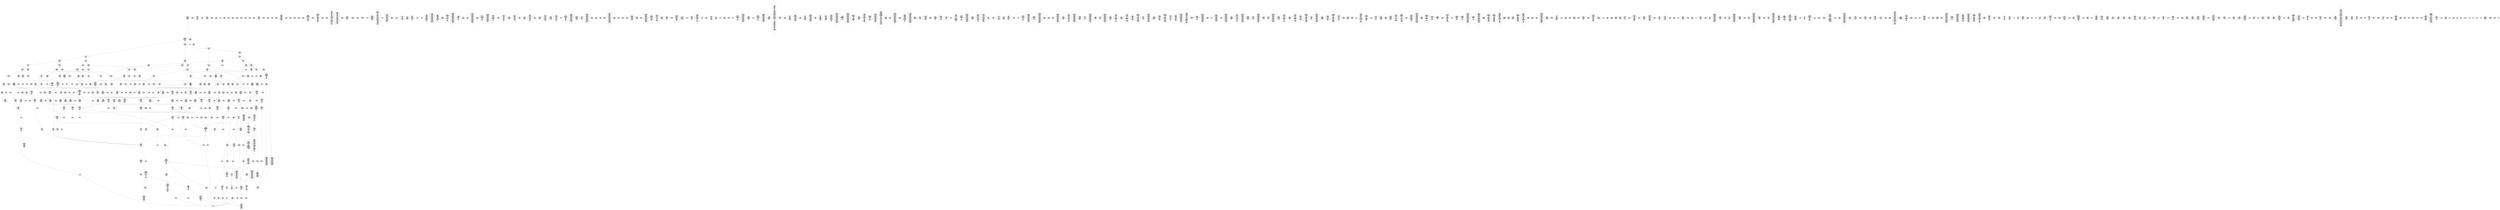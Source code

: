 /* Generated by GvGen v.1.0 (https://www.github.com/stricaud/gvgen) */

digraph G {
compound=true;
   node1 [label="[anywhere]"];
   node2 [label="# 0x0
PUSHX Data
PUSHX Data
MSTORE
PUSHX LogicData
CALLDATASIZE
LT
PUSHX Data
JUMPI
"];
   node3 [label="# 0xd
PUSHX Data
CALLDATALOAD
PUSHX BitData
SHR
PUSHX LogicData
GT
PUSHX Data
JUMPI
"];
   node4 [label="# 0x1e
PUSHX LogicData
GT
PUSHX Data
JUMPI
"];
   node5 [label="# 0x29
PUSHX LogicData
GT
PUSHX Data
JUMPI
"];
   node6 [label="# 0x34
PUSHX LogicData
GT
PUSHX Data
JUMPI
"];
   node7 [label="# 0x3f
PUSHX LogicData
EQ
PUSHX Data
JUMPI
"];
   node8 [label="# 0x4a
PUSHX LogicData
EQ
PUSHX Data
JUMPI
"];
   node9 [label="# 0x55
PUSHX LogicData
EQ
PUSHX Data
JUMPI
"];
   node10 [label="# 0x60
PUSHX Data
REVERT
"];
   node11 [label="# 0x64
JUMPDEST
PUSHX LogicData
EQ
PUSHX Data
JUMPI
"];
   node12 [label="# 0x70
PUSHX LogicData
EQ
PUSHX Data
JUMPI
"];
   node13 [label="# 0x7b
PUSHX LogicData
EQ
PUSHX Data
JUMPI
"];
   node14 [label="# 0x86
PUSHX Data
REVERT
"];
   node15 [label="# 0x8a
JUMPDEST
PUSHX LogicData
GT
PUSHX Data
JUMPI
"];
   node16 [label="# 0x96
PUSHX LogicData
EQ
PUSHX Data
JUMPI
"];
   node17 [label="# 0xa1
PUSHX LogicData
EQ
PUSHX Data
JUMPI
"];
   node18 [label="# 0xac
PUSHX LogicData
EQ
PUSHX Data
JUMPI
"];
   node19 [label="# 0xb7
PUSHX Data
REVERT
"];
   node20 [label="# 0xbb
JUMPDEST
PUSHX LogicData
EQ
PUSHX Data
JUMPI
"];
   node21 [label="# 0xc7
PUSHX LogicData
EQ
PUSHX Data
JUMPI
"];
   node22 [label="# 0xd2
PUSHX Data
REVERT
"];
   node23 [label="# 0xd6
JUMPDEST
PUSHX LogicData
GT
PUSHX Data
JUMPI
"];
   node24 [label="# 0xe2
PUSHX LogicData
GT
PUSHX Data
JUMPI
"];
   node25 [label="# 0xed
PUSHX LogicData
EQ
PUSHX Data
JUMPI
"];
   node26 [label="# 0xf8
PUSHX LogicData
EQ
PUSHX Data
JUMPI
"];
   node27 [label="# 0x103
PUSHX LogicData
EQ
PUSHX Data
JUMPI
"];
   node28 [label="# 0x10e
PUSHX Data
REVERT
"];
   node29 [label="# 0x112
JUMPDEST
PUSHX LogicData
EQ
PUSHX Data
JUMPI
"];
   node30 [label="# 0x11e
PUSHX LogicData
EQ
PUSHX Data
JUMPI
"];
   node31 [label="# 0x129
PUSHX Data
REVERT
"];
   node32 [label="# 0x12d
JUMPDEST
PUSHX LogicData
GT
PUSHX Data
JUMPI
"];
   node33 [label="# 0x139
PUSHX LogicData
EQ
PUSHX Data
JUMPI
"];
   node34 [label="# 0x144
PUSHX LogicData
EQ
PUSHX Data
JUMPI
"];
   node35 [label="# 0x14f
PUSHX LogicData
EQ
PUSHX Data
JUMPI
"];
   node36 [label="# 0x15a
PUSHX Data
REVERT
"];
   node37 [label="# 0x15e
JUMPDEST
PUSHX LogicData
EQ
PUSHX Data
JUMPI
"];
   node38 [label="# 0x16a
PUSHX LogicData
EQ
PUSHX Data
JUMPI
"];
   node39 [label="# 0x175
PUSHX Data
REVERT
"];
   node40 [label="# 0x179
JUMPDEST
PUSHX LogicData
GT
PUSHX Data
JUMPI
"];
   node41 [label="# 0x185
PUSHX LogicData
GT
PUSHX Data
JUMPI
"];
   node42 [label="# 0x190
PUSHX LogicData
GT
PUSHX Data
JUMPI
"];
   node43 [label="# 0x19b
PUSHX LogicData
EQ
PUSHX Data
JUMPI
"];
   node44 [label="# 0x1a6
PUSHX LogicData
EQ
PUSHX Data
JUMPI
"];
   node45 [label="# 0x1b1
PUSHX LogicData
EQ
PUSHX Data
JUMPI
"];
   node46 [label="# 0x1bc
PUSHX Data
REVERT
"];
   node47 [label="# 0x1c0
JUMPDEST
PUSHX LogicData
EQ
PUSHX Data
JUMPI
"];
   node48 [label="# 0x1cc
PUSHX LogicData
EQ
PUSHX Data
JUMPI
"];
   node49 [label="# 0x1d7
PUSHX LogicData
EQ
PUSHX Data
JUMPI
"];
   node50 [label="# 0x1e2
PUSHX Data
REVERT
"];
   node51 [label="# 0x1e6
JUMPDEST
PUSHX LogicData
GT
PUSHX Data
JUMPI
"];
   node52 [label="# 0x1f2
PUSHX LogicData
EQ
PUSHX Data
JUMPI
"];
   node53 [label="# 0x1fd
PUSHX LogicData
EQ
PUSHX Data
JUMPI
"];
   node54 [label="# 0x208
PUSHX LogicData
EQ
PUSHX Data
JUMPI
"];
   node55 [label="# 0x213
PUSHX Data
REVERT
"];
   node56 [label="# 0x217
JUMPDEST
PUSHX LogicData
EQ
PUSHX Data
JUMPI
"];
   node57 [label="# 0x223
PUSHX LogicData
EQ
PUSHX Data
JUMPI
"];
   node58 [label="# 0x22e
PUSHX Data
REVERT
"];
   node59 [label="# 0x232
JUMPDEST
PUSHX LogicData
GT
PUSHX Data
JUMPI
"];
   node60 [label="# 0x23e
PUSHX LogicData
GT
PUSHX Data
JUMPI
"];
   node61 [label="# 0x249
PUSHX LogicData
EQ
PUSHX Data
JUMPI
"];
   node62 [label="# 0x254
PUSHX LogicData
EQ
PUSHX Data
JUMPI
"];
   node63 [label="# 0x25f
PUSHX LogicData
EQ
PUSHX Data
JUMPI
"];
   node64 [label="# 0x26a
PUSHX Data
REVERT
"];
   node65 [label="# 0x26e
JUMPDEST
PUSHX LogicData
EQ
PUSHX Data
JUMPI
"];
   node66 [label="# 0x27a
PUSHX LogicData
EQ
PUSHX Data
JUMPI
"];
   node67 [label="# 0x285
PUSHX Data
REVERT
"];
   node68 [label="# 0x289
JUMPDEST
PUSHX LogicData
GT
PUSHX Data
JUMPI
"];
   node69 [label="# 0x295
PUSHX LogicData
EQ
PUSHX Data
JUMPI
"];
   node70 [label="# 0x2a0
PUSHX LogicData
EQ
PUSHX Data
JUMPI
"];
   node71 [label="# 0x2ab
PUSHX LogicData
EQ
PUSHX Data
JUMPI
"];
   node72 [label="# 0x2b6
PUSHX Data
REVERT
"];
   node73 [label="# 0x2ba
JUMPDEST
PUSHX LogicData
EQ
PUSHX Data
JUMPI
"];
   node74 [label="# 0x2c6
PUSHX LogicData
EQ
PUSHX Data
JUMPI
"];
   node75 [label="# 0x2d1
PUSHX Data
REVERT
"];
   node76 [label="# 0x2d5
JUMPDEST
CALLDATASIZE
PUSHX Data
JUMPI
"];
   node77 [label="# 0x2db
STOP
"];
   node78 [label="# 0x2dc
JUMPDEST
PUSHX Data
REVERT
"];
   node79 [label="# 0x2e1
JUMPDEST
CALLVALUE
ISZERO
PUSHX Data
JUMPI
"];
   node80 [label="# 0x2e9
PUSHX Data
REVERT
"];
   node81 [label="# 0x2ed
JUMPDEST
PUSHX Data
PUSHX Data
CALLDATASIZE
PUSHX Data
PUSHX Data
JUMP
"];
   node82 [label="# 0x2fc
JUMPDEST
PUSHX Data
JUMP
"];
   node83 [label="# 0x301
JUMPDEST
PUSHX MemData
MLOAD
ISZERO
ISZERO
MSTORE
PUSHX ArithData
ADD
"];
   node84 [label="# 0x30d
JUMPDEST
PUSHX MemData
MLOAD
SUB
RETURN
"];
   node85 [label="# 0x316
JUMPDEST
CALLVALUE
ISZERO
PUSHX Data
JUMPI
"];
   node86 [label="# 0x31e
PUSHX Data
REVERT
"];
   node87 [label="# 0x322
JUMPDEST
PUSHX Data
PUSHX Data
CALLDATASIZE
PUSHX Data
PUSHX Data
JUMP
"];
   node88 [label="# 0x331
JUMPDEST
PUSHX Data
JUMP
"];
   node89 [label="# 0x336
JUMPDEST
PUSHX MemData
MLOAD
PUSHX ArithData
PUSHX BitData
PUSHX BitData
SHL
SUB
AND
MSTORE
PUSHX ArithData
ADD
PUSHX Data
JUMP
"];
   node90 [label="# 0x34e
JUMPDEST
CALLVALUE
ISZERO
PUSHX Data
JUMPI
"];
   node91 [label="# 0x356
PUSHX Data
REVERT
"];
   node92 [label="# 0x35a
JUMPDEST
PUSHX StorData
SLOAD
PUSHX Data
PUSHX ArithData
PUSHX BitData
PUSHX BitData
SHL
SUB
AND
JUMP
"];
   node93 [label="# 0x36e
JUMPDEST
CALLVALUE
ISZERO
PUSHX Data
JUMPI
"];
   node94 [label="# 0x376
PUSHX Data
REVERT
"];
   node95 [label="# 0x37a
JUMPDEST
PUSHX Data
PUSHX Data
JUMP
"];
   node96 [label="# 0x383
JUMPDEST
PUSHX MemData
MLOAD
PUSHX Data
PUSHX Data
JUMP
"];
   node97 [label="# 0x390
JUMPDEST
CALLVALUE
ISZERO
PUSHX Data
JUMPI
"];
   node98 [label="# 0x398
PUSHX Data
REVERT
"];
   node99 [label="# 0x39c
JUMPDEST
PUSHX Data
PUSHX Data
CALLDATASIZE
PUSHX Data
PUSHX Data
JUMP
"];
   node100 [label="# 0x3ab
JUMPDEST
PUSHX Data
JUMP
"];
   node101 [label="# 0x3b0
JUMPDEST
CALLVALUE
ISZERO
PUSHX Data
JUMPI
"];
   node102 [label="# 0x3b8
PUSHX Data
REVERT
"];
   node103 [label="# 0x3bc
JUMPDEST
PUSHX Data
PUSHX Data
CALLDATASIZE
PUSHX Data
PUSHX Data
JUMP
"];
   node104 [label="# 0x3cb
JUMPDEST
PUSHX Data
JUMP
"];
   node105 [label="# 0x3d0
JUMPDEST
STOP
"];
   node106 [label="# 0x3d2
JUMPDEST
CALLVALUE
ISZERO
PUSHX Data
JUMPI
"];
   node107 [label="# 0x3da
PUSHX Data
REVERT
"];
   node108 [label="# 0x3de
JUMPDEST
PUSHX Data
PUSHX Data
CALLDATASIZE
PUSHX Data
PUSHX Data
JUMP
"];
   node109 [label="# 0x3ed
JUMPDEST
PUSHX Data
JUMP
"];
   node110 [label="# 0x3f2
JUMPDEST
CALLVALUE
ISZERO
PUSHX Data
JUMPI
"];
   node111 [label="# 0x3fa
PUSHX Data
REVERT
"];
   node112 [label="# 0x3fe
JUMPDEST
PUSHX Data
PUSHX Data
JUMP
"];
   node113 [label="# 0x407
JUMPDEST
PUSHX MemData
MLOAD
MSTORE
PUSHX ArithData
ADD
PUSHX Data
JUMP
"];
   node114 [label="# 0x415
JUMPDEST
CALLVALUE
ISZERO
PUSHX Data
JUMPI
"];
   node115 [label="# 0x41d
PUSHX Data
REVERT
"];
   node116 [label="# 0x421
JUMPDEST
PUSHX Data
PUSHX Data
CALLDATASIZE
PUSHX Data
PUSHX Data
JUMP
"];
   node117 [label="# 0x430
JUMPDEST
PUSHX Data
JUMP
"];
   node118 [label="# 0x435
JUMPDEST
CALLVALUE
ISZERO
PUSHX Data
JUMPI
"];
   node119 [label="# 0x43d
PUSHX Data
REVERT
"];
   node120 [label="# 0x441
JUMPDEST
PUSHX Data
PUSHX Data
CALLDATASIZE
PUSHX Data
PUSHX Data
JUMP
"];
   node121 [label="# 0x450
JUMPDEST
PUSHX Data
JUMP
"];
   node122 [label="# 0x455
JUMPDEST
CALLVALUE
ISZERO
PUSHX Data
JUMPI
"];
   node123 [label="# 0x45d
PUSHX Data
REVERT
"];
   node124 [label="# 0x461
JUMPDEST
PUSHX Data
PUSHX Data
CALLDATASIZE
PUSHX Data
PUSHX Data
JUMP
"];
   node125 [label="# 0x470
JUMPDEST
PUSHX Data
JUMP
"];
   node126 [label="# 0x475
JUMPDEST
CALLVALUE
ISZERO
PUSHX Data
JUMPI
"];
   node127 [label="# 0x47d
PUSHX Data
REVERT
"];
   node128 [label="# 0x481
JUMPDEST
PUSHX Data
PUSHX Data
CALLDATASIZE
PUSHX Data
PUSHX Data
JUMP
"];
   node129 [label="# 0x490
JUMPDEST
PUSHX Data
JUMP
"];
   node130 [label="# 0x495
JUMPDEST
CALLVALUE
ISZERO
PUSHX Data
JUMPI
"];
   node131 [label="# 0x49d
PUSHX Data
REVERT
"];
   node132 [label="# 0x4a1
JUMPDEST
PUSHX Data
PUSHX Data
JUMP
"];
   node133 [label="# 0x4ab
JUMPDEST
CALLVALUE
ISZERO
PUSHX Data
JUMPI
"];
   node134 [label="# 0x4b3
PUSHX Data
REVERT
"];
   node135 [label="# 0x4b7
JUMPDEST
PUSHX Data
PUSHX Data
JUMP
"];
   node136 [label="# 0x4c0
JUMPDEST
CALLVALUE
ISZERO
PUSHX Data
JUMPI
"];
   node137 [label="# 0x4c8
PUSHX Data
REVERT
"];
   node138 [label="# 0x4cc
JUMPDEST
PUSHX StorData
SLOAD
PUSHX Data
PUSHX Data
DIV
PUSHX BitData
AND
JUMP
"];
   node139 [label="# 0x4e1
JUMPDEST
PUSHX MemData
MLOAD
PUSHX BitData
AND
MSTORE
PUSHX ArithData
ADD
PUSHX Data
JUMP
"];
   node140 [label="# 0x4f4
JUMPDEST
CALLVALUE
ISZERO
PUSHX Data
JUMPI
"];
   node141 [label="# 0x4fc
PUSHX Data
REVERT
"];
   node142 [label="# 0x500
JUMPDEST
PUSHX Data
PUSHX Data
CALLDATASIZE
PUSHX Data
PUSHX Data
JUMP
"];
   node143 [label="# 0x50f
JUMPDEST
PUSHX Data
JUMP
"];
   node144 [label="# 0x514
JUMPDEST
CALLVALUE
ISZERO
PUSHX Data
JUMPI
"];
   node145 [label="# 0x51c
PUSHX Data
REVERT
"];
   node146 [label="# 0x520
JUMPDEST
PUSHX Data
PUSHX Data
CALLDATASIZE
PUSHX Data
PUSHX Data
JUMP
"];
   node147 [label="# 0x52f
JUMPDEST
PUSHX Data
JUMP
"];
   node148 [label="# 0x534
JUMPDEST
CALLVALUE
ISZERO
PUSHX Data
JUMPI
"];
   node149 [label="# 0x53c
PUSHX Data
REVERT
"];
   node150 [label="# 0x540
JUMPDEST
PUSHX Data
PUSHX Data
CALLDATASIZE
PUSHX Data
PUSHX Data
JUMP
"];
   node151 [label="# 0x54f
JUMPDEST
PUSHX Data
JUMP
"];
   node152 [label="# 0x554
JUMPDEST
PUSHX MemData
MLOAD
PUSHX Data
PUSHX Data
JUMP
"];
   node153 [label="# 0x561
JUMPDEST
CALLVALUE
ISZERO
PUSHX Data
JUMPI
"];
   node154 [label="# 0x569
PUSHX Data
REVERT
"];
   node155 [label="# 0x56d
JUMPDEST
PUSHX Data
PUSHX Data
CALLDATASIZE
PUSHX Data
PUSHX Data
JUMP
"];
   node156 [label="# 0x57c
JUMPDEST
PUSHX Data
JUMP
"];
   node157 [label="# 0x581
JUMPDEST
CALLVALUE
ISZERO
PUSHX Data
JUMPI
"];
   node158 [label="# 0x589
PUSHX Data
REVERT
"];
   node159 [label="# 0x58d
JUMPDEST
PUSHX Data
PUSHX Data
CALLDATASIZE
PUSHX Data
PUSHX Data
JUMP
"];
   node160 [label="# 0x59c
JUMPDEST
PUSHX Data
JUMP
"];
   node161 [label="# 0x5a1
JUMPDEST
CALLVALUE
ISZERO
PUSHX Data
JUMPI
"];
   node162 [label="# 0x5a9
PUSHX Data
REVERT
"];
   node163 [label="# 0x5ad
JUMPDEST
PUSHX Data
PUSHX Data
JUMP
"];
   node164 [label="# 0x5b6
JUMPDEST
CALLVALUE
ISZERO
PUSHX Data
JUMPI
"];
   node165 [label="# 0x5be
PUSHX Data
REVERT
"];
   node166 [label="# 0x5c2
JUMPDEST
PUSHX Data
PUSHX Data
CALLDATASIZE
PUSHX Data
PUSHX Data
JUMP
"];
   node167 [label="# 0x5d1
JUMPDEST
PUSHX Data
JUMP
"];
   node168 [label="# 0x5d6
JUMPDEST
CALLVALUE
ISZERO
PUSHX Data
JUMPI
"];
   node169 [label="# 0x5de
PUSHX Data
REVERT
"];
   node170 [label="# 0x5e2
JUMPDEST
PUSHX StorData
SLOAD
PUSHX Data
PUSHX BitData
AND
JUMP
"];
   node171 [label="# 0x5f1
JUMPDEST
CALLVALUE
ISZERO
PUSHX Data
JUMPI
"];
   node172 [label="# 0x5f9
PUSHX Data
REVERT
"];
   node173 [label="# 0x5fd
JUMPDEST
PUSHX Data
PUSHX Data
CALLDATASIZE
PUSHX Data
PUSHX Data
JUMP
"];
   node174 [label="# 0x60c
JUMPDEST
PUSHX Data
JUMP
"];
   node175 [label="# 0x611
JUMPDEST
CALLVALUE
ISZERO
PUSHX Data
JUMPI
"];
   node176 [label="# 0x619
PUSHX Data
REVERT
"];
   node177 [label="# 0x61d
JUMPDEST
PUSHX Data
PUSHX Data
JUMP
"];
   node178 [label="# 0x626
JUMPDEST
CALLVALUE
ISZERO
PUSHX Data
JUMPI
"];
   node179 [label="# 0x62e
PUSHX Data
REVERT
"];
   node180 [label="# 0x632
JUMPDEST
PUSHX Data
PUSHX Data
CALLDATASIZE
PUSHX Data
PUSHX Data
JUMP
"];
   node181 [label="# 0x641
JUMPDEST
PUSHX Data
MSTORE
PUSHX Data
PUSHX Data
MSTORE
PUSHX Data
SHA3
SLOAD
PUSHX ArithData
PUSHX BitData
PUSHX BitData
SHL
SUB
AND
JUMP
"];
   node182 [label="# 0x65c
JUMPDEST
CALLVALUE
ISZERO
PUSHX Data
JUMPI
"];
   node183 [label="# 0x664
PUSHX Data
REVERT
"];
   node184 [label="# 0x668
JUMPDEST
PUSHX Data
PUSHX Data
CALLDATASIZE
PUSHX Data
PUSHX Data
JUMP
"];
   node185 [label="# 0x677
JUMPDEST
PUSHX Data
JUMP
"];
   node186 [label="# 0x67c
JUMPDEST
CALLVALUE
ISZERO
PUSHX Data
JUMPI
"];
   node187 [label="# 0x684
PUSHX Data
REVERT
"];
   node188 [label="# 0x688
JUMPDEST
PUSHX Data
PUSHX Data
JUMP
"];
   node189 [label="# 0x691
JUMPDEST
CALLVALUE
ISZERO
PUSHX Data
JUMPI
"];
   node190 [label="# 0x699
PUSHX Data
REVERT
"];
   node191 [label="# 0x69d
JUMPDEST
PUSHX StorData
SLOAD
PUSHX ArithData
PUSHX BitData
PUSHX BitData
SHL
SUB
AND
PUSHX Data
JUMP
"];
   node192 [label="# 0x6af
JUMPDEST
CALLVALUE
ISZERO
PUSHX Data
JUMPI
"];
   node193 [label="# 0x6b7
PUSHX Data
REVERT
"];
   node194 [label="# 0x6bb
JUMPDEST
PUSHX Data
PUSHX Data
JUMP
"];
   node195 [label="# 0x6c4
JUMPDEST
CALLVALUE
ISZERO
PUSHX Data
JUMPI
"];
   node196 [label="# 0x6cc
PUSHX Data
REVERT
"];
   node197 [label="# 0x6d0
JUMPDEST
PUSHX Data
PUSHX Data
CALLDATASIZE
PUSHX Data
PUSHX Data
JUMP
"];
   node198 [label="# 0x6df
JUMPDEST
PUSHX Data
JUMP
"];
   node199 [label="# 0x6e4
JUMPDEST
CALLVALUE
ISZERO
PUSHX Data
JUMPI
"];
   node200 [label="# 0x6ec
PUSHX Data
REVERT
"];
   node201 [label="# 0x6f0
JUMPDEST
PUSHX Data
PUSHX Data
CALLDATASIZE
PUSHX Data
PUSHX Data
JUMP
"];
   node202 [label="# 0x6ff
JUMPDEST
PUSHX Data
JUMP
"];
   node203 [label="# 0x704
JUMPDEST
CALLVALUE
ISZERO
PUSHX Data
JUMPI
"];
   node204 [label="# 0x70c
PUSHX Data
REVERT
"];
   node205 [label="# 0x710
JUMPDEST
PUSHX Data
PUSHX Data
JUMP
"];
   node206 [label="# 0x719
JUMPDEST
CALLVALUE
ISZERO
PUSHX Data
JUMPI
"];
   node207 [label="# 0x721
PUSHX Data
REVERT
"];
   node208 [label="# 0x725
JUMPDEST
PUSHX Data
PUSHX Data
CALLDATASIZE
PUSHX Data
PUSHX Data
JUMP
"];
   node209 [label="# 0x734
JUMPDEST
PUSHX Data
JUMP
"];
   node210 [label="# 0x739
JUMPDEST
CALLVALUE
ISZERO
PUSHX Data
JUMPI
"];
   node211 [label="# 0x741
PUSHX Data
REVERT
"];
   node212 [label="# 0x745
JUMPDEST
PUSHX Data
PUSHX Data
CALLDATASIZE
PUSHX Data
PUSHX Data
JUMP
"];
   node213 [label="# 0x754
JUMPDEST
PUSHX Data
JUMP
"];
   node214 [label="# 0x759
JUMPDEST
PUSHX Data
MLOAD
PUSHX ArithData
PUSHX BitData
PUSHX BitData
SHL
SUB
AND
MSTORE
PUSHX ArithData
ADD
MSTORE
ADD
PUSHX Data
JUMP
"];
   node215 [label="# 0x778
JUMPDEST
CALLVALUE
ISZERO
PUSHX Data
JUMPI
"];
   node216 [label="# 0x780
PUSHX Data
REVERT
"];
   node217 [label="# 0x784
JUMPDEST
PUSHX Data
PUSHX Data
CALLDATASIZE
PUSHX Data
PUSHX Data
JUMP
"];
   node218 [label="# 0x793
JUMPDEST
PUSHX Data
JUMP
"];
   node219 [label="# 0x798
JUMPDEST
CALLVALUE
ISZERO
PUSHX Data
JUMPI
"];
   node220 [label="# 0x7a0
PUSHX Data
REVERT
"];
   node221 [label="# 0x7a4
JUMPDEST
PUSHX Data
PUSHX Data
JUMP
"];
   node222 [label="# 0x7ad
JUMPDEST
CALLVALUE
ISZERO
PUSHX Data
JUMPI
"];
   node223 [label="# 0x7b5
PUSHX Data
REVERT
"];
   node224 [label="# 0x7b9
JUMPDEST
PUSHX Data
PUSHX Data
CALLDATASIZE
PUSHX Data
PUSHX Data
JUMP
"];
   node225 [label="# 0x7c8
JUMPDEST
PUSHX ArithData
PUSHX BitData
PUSHX BitData
SHL
SUB
AND
PUSHX Data
MSTORE
PUSHX Data
PUSHX Data
MSTORE
PUSHX Data
SHA3
AND
MSTORE
MSTORE
SHA3
SLOAD
PUSHX BitData
AND
JUMP
"];
   node226 [label="# 0x7f6
JUMPDEST
CALLVALUE
ISZERO
PUSHX Data
JUMPI
"];
   node227 [label="# 0x7fe
PUSHX Data
REVERT
"];
   node228 [label="# 0x802
JUMPDEST
PUSHX Data
PUSHX Data
CALLDATASIZE
PUSHX Data
PUSHX Data
JUMP
"];
   node229 [label="# 0x811
JUMPDEST
PUSHX Data
JUMP
"];
   node230 [label="# 0x816
JUMPDEST
PUSHX Data
PUSHX Data
CALLDATASIZE
PUSHX Data
PUSHX Data
JUMP
"];
   node231 [label="# 0x824
JUMPDEST
PUSHX Data
JUMP
"];
   node232 [label="# 0x829
JUMPDEST
CALLVALUE
ISZERO
PUSHX Data
JUMPI
"];
   node233 [label="# 0x831
PUSHX Data
REVERT
"];
   node234 [label="# 0x835
JUMPDEST
PUSHX Data
PUSHX Data
CALLDATASIZE
PUSHX Data
PUSHX Data
JUMP
"];
   node235 [label="# 0x844
JUMPDEST
MLOAD
ADD
PUSHX ArithData
ADD
MLOAD
PUSHX Data
MSTORE
ADD
ADD
SHA3
MSTORE
SLOAD
PUSHX ArithData
ADD
SLOAD
PUSHX ArithData
ADD
SLOAD
PUSHX BitData
AND
PUSHX Data
DIV
AND
PUSHX BitData
PUSHX BitData
PUSHX BitData
SHL
DIV
AND
PUSHX BitData
PUSHX Data
DIV
AND
AND
JUMP
"];
   node236 [label="# 0x8b5
JUMPDEST
PUSHX Data
MLOAD
PUSHX BitData
AND
MSTORE
AND
PUSHX ArithData
ADD
MSTORE
PUSHX BitData
AND
ADD
MSTORE
PUSHX BitData
AND
PUSHX ArithData
ADD
MSTORE
PUSHX ArithData
ADD
MSTORE
ISZERO
ISZERO
PUSHX ArithData
ADD
MSTORE
PUSHX ArithData
ADD
PUSHX Data
JUMP
"];
   node237 [label="# 0x8fc
JUMPDEST
PUSHX Data
PUSHX Data
CALLDATASIZE
PUSHX Data
PUSHX Data
JUMP
"];
   node238 [label="# 0x90a
JUMPDEST
PUSHX Data
JUMP
"];
   node239 [label="# 0x90f
JUMPDEST
PUSHX Data
PUSHX BitData
AND
PUSHX LogicData
EQ
PUSHX Data
JUMPI
"];
   node240 [label="# 0x95c
PUSHX BitData
AND
PUSHX LogicData
EQ
"];
   node241 [label="# 0x9a2
JUMPDEST
PUSHX Data
JUMPI
"];
   node242 [label="# 0x9a8
PUSHX LogicData
PUSHX BitData
AND
EQ
"];
   node243 [label="# 0x9ee
JUMPDEST
JUMP
"];
   node244 [label="# 0x9f4
JUMPDEST
PUSHX Data
PUSHX Data
PUSHX Data
PUSHX MemData
MLOAD
PUSHX ArithData
ADD
PUSHX Data
PUSHX Data
JUMP
"];
   node245 [label="# 0xa14
JUMPDEST
PUSHX MemData
MLOAD
PUSHX BitData
NOT
SUB
ADD
MSTORE
MSTORE
MLOAD
PUSHX ArithData
ADD
SHA3
PUSHX Data
ADD
MSTORE
PUSHX ArithData
ADD
MSTORE
PUSHX ArithData
ADD
PUSHX MemData
MLOAD
PUSHX ArithData
SUB
SUB
MSTORE
PUSHX Data
MSTORE
MLOAD
PUSHX ArithData
ADD
SHA3
PUSHX Data
JUMP
"];
   node246 [label="# 0xa79
JUMPDEST
JUMP
"];
   node247 [label="# 0xa83
JUMPDEST
PUSHX Data
PUSHX StorData
SLOAD
PUSHX Data
PUSHX Data
JUMP
"];
   node248 [label="# 0xa92
JUMPDEST
PUSHX ArithData
ADD
PUSHX ArithData
DIV
MUL
PUSHX ArithData
ADD
PUSHX MemData
MLOAD
ADD
PUSHX Data
MSTORE
MSTORE
PUSHX ArithData
ADD
SLOAD
PUSHX Data
PUSHX Data
JUMP
"];
   node249 [label="# 0xabe
JUMPDEST
ISZERO
PUSHX Data
JUMPI
"];
   node250 [label="# 0xac5
PUSHX LogicData
LT
PUSHX Data
JUMPI
"];
   node251 [label="# 0xacd
PUSHX ArithData
SLOAD
DIV
MUL
MSTORE
PUSHX ArithData
ADD
PUSHX Data
JUMP
"];
   node252 [label="# 0xae0
JUMPDEST
ADD
PUSHX Data
MSTORE
PUSHX Data
PUSHX Data
SHA3
"];
   node253 [label="# 0xaee
JUMPDEST
SLOAD
MSTORE
PUSHX ArithData
ADD
PUSHX ArithData
ADD
GT
PUSHX Data
JUMPI
"];
   node254 [label="# 0xb02
SUB
PUSHX BitData
AND
ADD
"];
   node255 [label="# 0xb0b
JUMPDEST
JUMP
"];
   node256 [label="# 0xb15
JUMPDEST
PUSHX Data
MSTORE
PUSHX Data
PUSHX Data
MSTORE
PUSHX Data
SHA3
SLOAD
PUSHX ArithData
PUSHX BitData
PUSHX BitData
SHL
SUB
AND
PUSHX Data
JUMPI
"];
   node257 [label="# 0xb32
PUSHX MemData
MLOAD
PUSHX BitData
PUSHX BitData
SHL
MSTORE
PUSHX Data
PUSHX ArithData
ADD
MSTORE
PUSHX Data
PUSHX ArithData
ADD
MSTORE
PUSHX Data
PUSHX ArithData
ADD
MSTORE
PUSHX Data
PUSHX ArithData
ADD
MSTORE
PUSHX ArithData
ADD
"];
   node258 [label="# 0xb9b
JUMPDEST
PUSHX MemData
MLOAD
SUB
REVERT
"];
   node259 [label="# 0xba4
JUMPDEST
PUSHX Data
MSTORE
PUSHX Data
PUSHX Data
MSTORE
PUSHX Data
SHA3
SLOAD
PUSHX ArithData
PUSHX BitData
PUSHX BitData
SHL
SUB
AND
JUMP
"];
   node260 [label="# 0xbc0
JUMPDEST
PUSHX Data
PUSHX Data
PUSHX Data
JUMP
"];
   node261 [label="# 0xbcb
JUMPDEST
PUSHX ArithData
PUSHX BitData
PUSHX BitData
SHL
SUB
AND
PUSHX ArithData
PUSHX BitData
PUSHX BitData
SHL
SUB
AND
EQ
ISZERO
PUSHX Data
JUMPI
"];
   node262 [label="# 0xbe8
PUSHX MemData
MLOAD
PUSHX BitData
PUSHX BitData
SHL
MSTORE
PUSHX Data
PUSHX ArithData
ADD
MSTORE
PUSHX Data
PUSHX ArithData
ADD
MSTORE
PUSHX Data
PUSHX ArithData
ADD
MSTORE
PUSHX Data
PUSHX ArithData
ADD
MSTORE
PUSHX ArithData
ADD
PUSHX Data
JUMP
"];
   node263 [label="# 0xc55
JUMPDEST
CALLER
PUSHX ArithData
PUSHX BitData
PUSHX BitData
SHL
SUB
AND
EQ
PUSHX Data
JUMPI
"];
   node264 [label="# 0xc67
PUSHX Data
CALLER
PUSHX Data
JUMP
"];
   node265 [label="# 0xc71
JUMPDEST
PUSHX Data
JUMPI
"];
   node266 [label="# 0xc76
PUSHX MemData
MLOAD
PUSHX BitData
PUSHX BitData
SHL
MSTORE
PUSHX Data
PUSHX ArithData
ADD
MSTORE
PUSHX Data
PUSHX ArithData
ADD
MSTORE
PUSHX Data
PUSHX ArithData
ADD
MSTORE
PUSHX Data
PUSHX ArithData
ADD
MSTORE
PUSHX ArithData
ADD
PUSHX Data
JUMP
"];
   node267 [label="# 0xce3
JUMPDEST
PUSHX Data
PUSHX Data
JUMP
"];
   node268 [label="# 0xced
JUMPDEST
JUMP
"];
   node269 [label="# 0xcf2
JUMPDEST
PUSHX StorData
SLOAD
PUSHX ArithData
PUSHX BitData
PUSHX BitData
SHL
SUB
AND
CALLER
EQ
PUSHX Data
JUMPI
"];
   node270 [label="# 0xd05
PUSHX MemData
MLOAD
PUSHX BitData
PUSHX BitData
SHL
MSTORE
PUSHX Data
PUSHX ArithData
ADD
MSTORE
PUSHX ArithData
ADD
MSTORE
PUSHX Data
PUSHX ArithData
ADD
MSTORE
PUSHX ArithData
ADD
PUSHX Data
JUMP
"];
   node271 [label="# 0xd4c
JUMPDEST
PUSHX StorData
SLOAD
PUSHX BitData
NOT
AND
PUSHX ArithData
PUSHX BitData
PUSHX BitData
SHL
SUB
AND
OR
SSTORE
JUMP
"];
   node272 [label="# 0xd7b
JUMPDEST
PUSHX StorData
SLOAD
PUSHX Data
PUSHX Data
PUSHX BitData
PUSHX Data
DIV
AND
AND
PUSHX Data
JUMP
"];
   node273 [label="# 0xd97
JUMPDEST
PUSHX BitData
AND
JUMP
"];
   node274 [label="# 0xda0
JUMPDEST
PUSHX Data
PUSHX Data
PUSHX MemData
MLOAD
PUSHX Data
PUSHX Data
JUMP
"];
   node275 [label="# 0xdb3
JUMPDEST
MSTORE
PUSHX MemData
MLOAD
SUB
PUSHX ArithData
ADD
SHA3
SLOAD
PUSHX BitData
AND
GT
ISZERO
PUSHX Data
JUMPI
"];
   node276 [label="# 0xdd5
PUSHX Data
PUSHX MemData
MLOAD
PUSHX Data
PUSHX Data
JUMP
"];
   node277 [label="# 0xde5
JUMPDEST
MSTORE
PUSHX MemData
MLOAD
SUB
PUSHX ArithData
ADD
SHA3
SLOAD
PUSHX BitData
AND
TIMESTAMP
LT
ISZERO
"];
   node278 [label="# 0xe03
JUMPDEST
ISZERO
PUSHX Data
JUMPI
"];
   node279 [label="# 0xe0a
PUSHX Data
PUSHX MemData
MLOAD
PUSHX Data
PUSHX Data
JUMP
"];
   node280 [label="# 0xe1a
JUMPDEST
MSTORE
PUSHX MemData
MLOAD
SUB
PUSHX ArithData
ADD
SHA3
SLOAD
PUSHX BitData
PUSHX Data
DIV
AND
TIMESTAMP
GT
ISZERO
"];
   node281 [label="# 0xe45
JUMPDEST
ISZERO
PUSHX Data
JUMPI
"];
   node282 [label="# 0xe4c
PUSHX Data
PUSHX MemData
MLOAD
PUSHX Data
PUSHX Data
JUMP
"];
   node283 [label="# 0xe5c
JUMPDEST
MSTORE
PUSHX MemData
MLOAD
SUB
PUSHX ArithData
ADD
SHA3
PUSHX ArithData
ADD
SLOAD
PUSHX BitData
AND
ISZERO
JUMP
"];
   node284 [label="# 0xe79
JUMPDEST
PUSHX Data
PUSHX Data
PUSHX MemData
MLOAD
PUSHX Data
PUSHX Data
JUMP
"];
   node285 [label="# 0xe8c
JUMPDEST
MSTORE
PUSHX ArithData
ADD
PUSHX MemData
MLOAD
SUB
SHA3
PUSHX ArithData
ADD
SLOAD
PUSHX Data
PUSHX Data
JUMP
"];
   node286 [label="# 0xea8
JUMPDEST
JUMP
"];
   node287 [label="# 0xeaf
JUMPDEST
PUSHX StorData
SLOAD
PUSHX ArithData
PUSHX BitData
PUSHX BitData
SHL
SUB
AND
CALLER
EQ
PUSHX Data
JUMPI
"];
   node288 [label="# 0xec2
PUSHX MemData
MLOAD
PUSHX BitData
PUSHX BitData
SHL
MSTORE
PUSHX Data
PUSHX ArithData
ADD
MSTORE
PUSHX ArithData
ADD
MSTORE
PUSHX Data
PUSHX ArithData
ADD
MSTORE
PUSHX ArithData
ADD
PUSHX Data
JUMP
"];
   node289 [label="# 0xf09
JUMPDEST
PUSHX StorData
SLOAD
PUSHX Data
PUSHX Data
PUSHX BitData
AND
PUSHX Data
JUMP
"];
   node290 [label="# 0xf1e
JUMPDEST
PUSHX BitData
AND
GT
ISZERO
PUSHX Data
JUMPI
"];
   node291 [label="# 0xf29
PUSHX MemData
MLOAD
PUSHX BitData
PUSHX BitData
SHL
MSTORE
PUSHX Data
PUSHX ArithData
ADD
MSTORE
PUSHX Data
PUSHX ArithData
ADD
MSTORE
PUSHX Data
PUSHX ArithData
ADD
MSTORE
PUSHX ArithData
ADD
PUSHX Data
JUMP
"];
   node292 [label="# 0xf70
JUMPDEST
PUSHX Data
PUSHX Data
JUMP
"];
   node293 [label="# 0xf79
JUMPDEST
JUMP
"];
   node294 [label="# 0xf7c
JUMPDEST
PUSHX Data
CALLER
"];
   node295 [label="# 0xf81
JUMPDEST
PUSHX Data
JUMP
"];
   node296 [label="# 0xf87
JUMPDEST
PUSHX Data
JUMPI
"];
   node297 [label="# 0xf8c
PUSHX MemData
MLOAD
PUSHX BitData
PUSHX BitData
SHL
MSTORE
PUSHX Data
PUSHX ArithData
ADD
MSTORE
PUSHX Data
PUSHX ArithData
ADD
MSTORE
PUSHX Data
PUSHX ArithData
ADD
MSTORE
PUSHX Data
PUSHX ArithData
ADD
MSTORE
PUSHX ArithData
ADD
PUSHX Data
JUMP
"];
   node298 [label="# 0xff9
JUMPDEST
PUSHX Data
PUSHX Data
JUMP
"];
   node299 [label="# 0x1004
JUMPDEST
PUSHX StorData
SLOAD
PUSHX ArithData
PUSHX BitData
PUSHX BitData
SHL
SUB
AND
CALLER
EQ
PUSHX Data
JUMPI
"];
   node300 [label="# 0x1017
PUSHX MemData
MLOAD
PUSHX BitData
PUSHX BitData
SHL
MSTORE
PUSHX Data
PUSHX ArithData
ADD
MSTORE
PUSHX ArithData
ADD
MSTORE
PUSHX Data
PUSHX ArithData
ADD
MSTORE
PUSHX ArithData
ADD
PUSHX Data
JUMP
"];
   node301 [label="# 0x105e
JUMPDEST
SELFBALANCE
PUSHX Data
JUMPI
"];
   node302 [label="# 0x1065
PUSHX MemData
MLOAD
PUSHX BitData
PUSHX BitData
SHL
MSTORE
PUSHX Data
PUSHX ArithData
ADD
MSTORE
PUSHX Data
PUSHX ArithData
ADD
MSTORE
PUSHX Data
PUSHX ArithData
ADD
MSTORE
PUSHX ArithData
ADD
PUSHX Data
JUMP
"];
   node303 [label="# 0x10ac
JUMPDEST
PUSHX Data
"];
   node304 [label="# 0x10af
JUMPDEST
PUSHX StorData
SLOAD
PUSHX BitData
AND
LT
ISZERO
PUSHX Data
JUMPI
"];
   node305 [label="# 0x10bd
PUSHX Data
PUSHX StorData
PUSHX BitData
AND
SLOAD
LT
PUSHX Data
JUMPI
"];
   node306 [label="# 0x10cd
PUSHX Data
PUSHX Data
JUMP
"];
   node307 [label="# 0x10d4
JUMPDEST
PUSHX Data
MSTORE
PUSHX Data
PUSHX Data
SHA3
PUSHX ArithData
MUL
ADD
PUSHX ArithData
ADD
SLOAD
GT
ISZERO
PUSHX Data
JUMPI
"];
   node308 [label="# 0x10ed
PUSHX Data
PUSHX StorData
PUSHX BitData
AND
SLOAD
LT
PUSHX Data
JUMPI
"];
   node309 [label="# 0x10fe
PUSHX Data
PUSHX Data
JUMP
"];
   node310 [label="# 0x1105
JUMPDEST
PUSHX Data
MSTORE
PUSHX Data
PUSHX Data
SHA3
PUSHX ArithData
MUL
ADD
PUSHX ArithData
ADD
PUSHX ArithData
SLOAD
PUSHX ArithData
EXP
DIV
PUSHX ArithData
PUSHX BitData
PUSHX BitData
SHL
SUB
AND
PUSHX Data
PUSHX Data
PUSHX Data
PUSHX StorData
PUSHX BitData
AND
SLOAD
LT
PUSHX Data
JUMPI
"];
   node311 [label="# 0x1141
PUSHX Data
PUSHX Data
JUMP
"];
   node312 [label="# 0x1148
JUMPDEST
PUSHX Data
MSTORE
PUSHX Data
PUSHX Data
SHA3
PUSHX ArithData
MUL
ADD
PUSHX ArithData
ADD
SLOAD
PUSHX BitData
PUSHX BitData
AND
JUMP
"];
   node313 [label="# 0x1169
JUMPDEST
PUSHX Data
JUMP
"];
   node314 [label="# 0x116f
JUMPDEST
PUSHX Data
JUMP
"];
   node315 [label="# 0x1174
JUMPDEST
PUSHX Data
PUSHX Data
JUMP
"];
   node316 [label="# 0x117e
JUMPDEST
PUSHX Data
JUMP
"];
   node317 [label="# 0x1186
JUMPDEST
PUSHX Data
PUSHX Data
PUSHX StorData
SLOAD
PUSHX ArithData
PUSHX BitData
PUSHX BitData
SHL
SUB
AND
JUMP
"];
   node318 [label="# 0x119c
JUMPDEST
SELFBALANCE
PUSHX Data
JUMP
"];
   node319 [label="# 0x11a2
JUMPDEST
PUSHX Data
PUSHX MemData
MLOAD
PUSHX ArithData
ADD
PUSHX Data
MSTORE
PUSHX Data
MSTORE
PUSHX Data
JUMP
"];
   node320 [label="# 0x11bd
JUMPDEST
PUSHX Data
CALLER
PUSHX Data
JUMP
"];
   node321 [label="# 0x11c6
JUMPDEST
PUSHX Data
JUMPI
"];
   node322 [label="# 0x11cb
PUSHX MemData
MLOAD
PUSHX BitData
PUSHX BitData
SHL
MSTORE
PUSHX Data
PUSHX ArithData
ADD
MSTORE
PUSHX Data
PUSHX ArithData
ADD
MSTORE
PUSHX Data
PUSHX ArithData
ADD
MSTORE
PUSHX ArithData
ADD
PUSHX Data
JUMP
"];
   node323 [label="# 0x1212
JUMPDEST
PUSHX Data
PUSHX StorData
PUSHX ArithData
SLOAD
PUSHX ArithData
EXP
DIV
PUSHX BitData
AND
PUSHX Data
PUSHX Data
JUMP
"];
   node324 [label="# 0x1232
JUMPDEST
PUSHX ArithData
EXP
SLOAD
PUSHX ArithData
MUL
NOT
AND
PUSHX BitData
AND
MUL
OR
SSTORE
PUSHX Data
PUSHX Data
JUMP
"];
   node325 [label="# 0x1255
JUMPDEST
PUSHX Data
PUSHX Data
PUSHX Data
PUSHX Data
JUMP
"];
   node326 [label="# 0x1262
JUMPDEST
PUSHX Data
PUSHX LogicData
GT
ISZERO
PUSHX Data
JUMPI
"];
   node327 [label="# 0x1279
PUSHX Data
PUSHX Data
JUMP
"];
   node328 [label="# 0x1280
JUMPDEST
PUSHX MemData
MLOAD
MSTORE
PUSHX ArithData
MUL
PUSHX ArithData
ADD
ADD
PUSHX Data
MSTORE
ISZERO
PUSHX Data
JUMPI
"];
   node329 [label="# 0x129a
PUSHX ArithData
ADD
PUSHX ArithData
MUL
CALLDATASIZE
CALLDATACOPY
ADD
"];
   node330 [label="# 0x12a9
JUMPDEST
PUSHX Data
"];
   node331 [label="# 0x12af
JUMPDEST
PUSHX StorData
SLOAD
PUSHX BitData
AND
GT
PUSHX Data
JUMPI
"];
   node332 [label="# 0x12bd
PUSHX Data
MSTORE
PUSHX Data
PUSHX Data
MSTORE
PUSHX Data
SHA3
SLOAD
PUSHX ArithData
PUSHX BitData
PUSHX BitData
SHL
SUB
AND
AND
EQ
ISZERO
PUSHX Data
JUMPI
"];
   node333 [label="# 0x12df
MLOAD
LT
PUSHX Data
JUMPI
"];
   node334 [label="# 0x12ea
PUSHX Data
PUSHX Data
JUMP
"];
   node335 [label="# 0x12f1
JUMPDEST
PUSHX ArithData
MUL
ADD
ADD
MSTORE
PUSHX Data
PUSHX Data
JUMP
"];
   node336 [label="# 0x1306
JUMPDEST
EQ
ISZERO
PUSHX Data
JUMPI
"];
   node337 [label="# 0x1312
PUSHX Data
JUMP
"];
   node338 [label="# 0x1316
JUMPDEST
PUSHX Data
PUSHX Data
JUMP
"];
   node339 [label="# 0x1320
JUMPDEST
PUSHX Data
JUMP
"];
   node340 [label="# 0x1328
JUMPDEST
JUMP
"];
   node341 [label="# 0x1331
JUMPDEST
PUSHX StorData
SLOAD
PUSHX ArithData
PUSHX BitData
PUSHX BitData
SHL
SUB
AND
CALLER
EQ
PUSHX Data
JUMPI
"];
   node342 [label="# 0x1344
PUSHX MemData
MLOAD
PUSHX BitData
PUSHX BitData
SHL
MSTORE
PUSHX Data
PUSHX ArithData
ADD
MSTORE
PUSHX ArithData
ADD
MSTORE
PUSHX Data
PUSHX ArithData
ADD
MSTORE
PUSHX ArithData
ADD
PUSHX Data
JUMP
"];
   node343 [label="# 0x138b
JUMPDEST
MLOAD
PUSHX Data
PUSHX Data
PUSHX ArithData
ADD
PUSHX Data
JUMP
"];
   node344 [label="# 0x139e
JUMPDEST
JUMP
"];
   node345 [label="# 0x13a2
JUMPDEST
PUSHX StorData
SLOAD
PUSHX ArithData
PUSHX BitData
PUSHX BitData
SHL
SUB
AND
CALLER
EQ
PUSHX Data
JUMPI
"];
   node346 [label="# 0x13b5
PUSHX MemData
MLOAD
PUSHX BitData
PUSHX BitData
SHL
MSTORE
PUSHX Data
PUSHX ArithData
ADD
MSTORE
PUSHX ArithData
ADD
MSTORE
PUSHX Data
PUSHX ArithData
ADD
MSTORE
PUSHX ArithData
ADD
PUSHX Data
JUMP
"];
   node347 [label="# 0x13fc
JUMPDEST
PUSHX Data
PUSHX MemData
MLOAD
PUSHX Data
PUSHX Data
JUMP
"];
   node348 [label="# 0x140d
JUMPDEST
MSTORE
PUSHX Data
MLOAD
SUB
PUSHX ArithData
ADD
SHA3
MLOAD
SLOAD
ADD
MLOAD
ADD
MLOAD
PUSHX ArithData
ADD
MLOAD
PUSHX BitData
AND
PUSHX ArithData
MUL
PUSHX BitData
PUSHX BitData
AND
PUSHX BitData
PUSHX BitData
SHL
MUL
AND
PUSHX BitData
PUSHX BitData
AND
PUSHX ArithData
MUL
PUSHX BitData
AND
AND
OR
OR
AND
OR
OR
SSTORE
PUSHX ArithData
ADD
MLOAD
PUSHX ArithData
ADD
SSTORE
PUSHX ArithData
ADD
MLOAD
PUSHX ArithData
ADD
SLOAD
ISZERO
ISZERO
PUSHX BitData
NOT
AND
OR
SSTORE
PUSHX Data
PUSHX Data
PUSHX Data
JUMP
"];
   node349 [label="# 0x153f
JUMPDEST
PUSHX MemData
MLOAD
SUB
LOGX
JUMP
"];
   node350 [label="# 0x154b
JUMPDEST
PUSHX Data
PUSHX Data
PUSHX MemData
MLOAD
PUSHX ArithData
ADD
PUSHX Data
MSTORE
PUSHX Data
MSTORE
PUSHX ArithData
ADD
PUSHX Data
MSTORE
PUSHX Data
JUMP
"];
   node351 [label="# 0x158b
JUMPDEST
ISZERO
PUSHX Data
JUMPI
"];
   node352 [label="# 0x1591
PUSHX Data
MLOAD
ADD
MSTORE
PUSHX Data
MSTORE
PUSHX Data
PUSHX ArithData
ADD
MSTORE
JUMP
"];
   node353 [label="# 0x15c8
JUMPDEST
PUSHX Data
PUSHX MemData
MLOAD
PUSHX ArithData
ADD
PUSHX Data
MSTORE
PUSHX Data
MSTORE
PUSHX ArithData
ADD
PUSHX Data
MSTORE
PUSHX Data
JUMP
"];
   node354 [label="# 0x1606
JUMPDEST
ISZERO
PUSHX Data
JUMPI
"];
   node355 [label="# 0x160c
PUSHX Data
MLOAD
ADD
MSTORE
PUSHX Data
MSTORE
PUSHX Data
PUSHX ArithData
ADD
MSTORE
JUMP
"];
   node356 [label="# 0x1643
JUMPDEST
PUSHX Data
PUSHX MemData
MLOAD
PUSHX ArithData
ADD
PUSHX Data
MSTORE
PUSHX Data
MSTORE
PUSHX ArithData
ADD
PUSHX BitData
PUSHX BitData
SHL
MSTORE
PUSHX Data
JUMP
"];
   node357 [label="# 0x166a
JUMPDEST
ISZERO
PUSHX Data
JUMPI
"];
   node358 [label="# 0x1670
PUSHX Data
MLOAD
ADD
MSTORE
PUSHX Data
MSTORE
PUSHX BitData
PUSHX BitData
SHL
PUSHX ArithData
ADD
MSTORE
JUMP
"];
   node359 [label="# 0x1690
JUMPDEST
PUSHX Data
MLOAD
ADD
MSTORE
PUSHX Data
MSTORE
PUSHX Data
PUSHX ArithData
ADD
MSTORE
JUMP
"];
   node360 [label="# 0x16c8
JUMPDEST
PUSHX Data
MSTORE
PUSHX Data
PUSHX Data
MSTORE
PUSHX Data
SHA3
SLOAD
PUSHX ArithData
PUSHX BitData
PUSHX BitData
SHL
SUB
AND
PUSHX Data
JUMPI
"];
   node361 [label="# 0x16e6
PUSHX MemData
MLOAD
PUSHX BitData
PUSHX BitData
SHL
MSTORE
PUSHX Data
PUSHX ArithData
ADD
MSTORE
PUSHX Data
PUSHX ArithData
ADD
MSTORE
PUSHX Data
PUSHX ArithData
ADD
MSTORE
PUSHX Data
PUSHX ArithData
ADD
MSTORE
PUSHX ArithData
ADD
PUSHX Data
JUMP
"];
   node362 [label="# 0x1753
JUMPDEST
PUSHX Data
PUSHX ArithData
PUSHX BitData
PUSHX BitData
SHL
SUB
AND
PUSHX Data
JUMPI
"];
   node363 [label="# 0x1764
PUSHX MemData
MLOAD
PUSHX BitData
PUSHX BitData
SHL
MSTORE
PUSHX Data
PUSHX ArithData
ADD
MSTORE
PUSHX Data
PUSHX ArithData
ADD
MSTORE
PUSHX Data
PUSHX ArithData
ADD
MSTORE
PUSHX Data
PUSHX ArithData
ADD
MSTORE
PUSHX ArithData
ADD
PUSHX Data
JUMP
"];
   node364 [label="# 0x17d1
JUMPDEST
PUSHX ArithData
PUSHX BitData
PUSHX BitData
SHL
SUB
AND
PUSHX Data
MSTORE
PUSHX Data
PUSHX Data
MSTORE
PUSHX Data
SHA3
SLOAD
JUMP
"];
   node365 [label="# 0x17ed
JUMPDEST
PUSHX StorData
SLOAD
PUSHX ArithData
PUSHX BitData
PUSHX BitData
SHL
SUB
AND
CALLER
EQ
PUSHX Data
JUMPI
"];
   node366 [label="# 0x1800
PUSHX MemData
MLOAD
PUSHX BitData
PUSHX BitData
SHL
MSTORE
PUSHX Data
PUSHX ArithData
ADD
MSTORE
PUSHX ArithData
ADD
MSTORE
PUSHX Data
PUSHX ArithData
ADD
MSTORE
PUSHX ArithData
ADD
PUSHX Data
JUMP
"];
   node367 [label="# 0x1847
JUMPDEST
PUSHX Data
PUSHX Data
PUSHX Data
JUMP
"];
   node368 [label="# 0x1851
JUMPDEST
JUMP
"];
   node369 [label="# 0x1853
JUMPDEST
PUSHX Data
PUSHX Data
PUSHX MemData
MLOAD
PUSHX Data
PUSHX Data
JUMP
"];
   node370 [label="# 0x1865
JUMPDEST
MSTORE
PUSHX MemData
MLOAD
SUB
PUSHX ArithData
ADD
SHA3
PUSHX ArithData
PUSHX BitData
PUSHX BitData
SHL
SUB
AND
PUSHX Data
MSTORE
MSTORE
SHA3
SLOAD
PUSHX BitData
AND
JUMP
"];
   node371 [label="# 0x1898
JUMPDEST
PUSHX Data
PUSHX StorData
SLOAD
PUSHX Data
PUSHX Data
JUMP
"];
   node372 [label="# 0x18a7
JUMPDEST
PUSHX ArithData
PUSHX BitData
PUSHX BitData
SHL
SUB
AND
CALLER
EQ
ISZERO
PUSHX Data
JUMPI
"];
   node373 [label="# 0x18b9
PUSHX MemData
MLOAD
PUSHX BitData
PUSHX BitData
SHL
MSTORE
PUSHX Data
PUSHX ArithData
ADD
MSTORE
PUSHX Data
PUSHX ArithData
ADD
MSTORE
PUSHX Data
PUSHX ArithData
ADD
MSTORE
PUSHX ArithData
ADD
PUSHX Data
JUMP
"];
   node374 [label="# 0x1900
JUMPDEST
CALLER
PUSHX Data
MSTORE
PUSHX Data
PUSHX ArithData
MSTORE
PUSHX MemData
SHA3
PUSHX ArithData
PUSHX BitData
PUSHX BitData
SHL
SUB
AND
MSTORE
MSTORE
SHA3
SLOAD
PUSHX BitData
NOT
AND
ISZERO
ISZERO
OR
SSTORE
MLOAD
MSTORE
PUSHX Data
ADD
PUSHX MemData
MLOAD
SUB
LOGX
JUMP
"];
   node375 [label="# 0x196c
JUMPDEST
PUSHX Data
CALLER
PUSHX Data
JUMP
"];
   node376 [label="# 0x1976
JUMPDEST
PUSHX Data
JUMPI
"];
   node377 [label="# 0x197b
PUSHX MemData
MLOAD
PUSHX BitData
PUSHX BitData
SHL
MSTORE
PUSHX Data
PUSHX ArithData
ADD
MSTORE
PUSHX Data
PUSHX ArithData
ADD
MSTORE
PUSHX Data
PUSHX ArithData
ADD
MSTORE
PUSHX Data
PUSHX ArithData
ADD
MSTORE
PUSHX ArithData
ADD
PUSHX Data
JUMP
"];
   node378 [label="# 0x19e8
JUMPDEST
PUSHX Data
PUSHX Data
JUMP
"];
   node379 [label="# 0x19f4
JUMPDEST
JUMP
"];
   node380 [label="# 0x19fa
JUMPDEST
PUSHX Data
MSTORE
PUSHX Data
PUSHX Data
MSTORE
PUSHX Data
SHA3
SLOAD
PUSHX Data
PUSHX ArithData
PUSHX BitData
PUSHX BitData
SHL
SUB
AND
PUSHX Data
JUMPI
"];
   node381 [label="# 0x1a1a
PUSHX MemData
MLOAD
PUSHX BitData
PUSHX BitData
SHL
MSTORE
PUSHX Data
PUSHX ArithData
ADD
MSTORE
PUSHX Data
PUSHX ArithData
ADD
MSTORE
PUSHX Data
PUSHX ArithData
ADD
MSTORE
PUSHX Data
PUSHX ArithData
ADD
MSTORE
PUSHX ArithData
ADD
PUSHX Data
JUMP
"];
   node382 [label="# 0x1a87
JUMPDEST
PUSHX Data
PUSHX Data
PUSHX Data
JUMP
"];
   node383 [label="# 0x1a91
JUMPDEST
PUSHX LogicData
MLOAD
GT
PUSHX Data
JUMPI
"];
   node384 [label="# 0x1a9d
PUSHX MemData
MLOAD
PUSHX ArithData
ADD
PUSHX Data
MSTORE
PUSHX Data
MSTORE
PUSHX Data
JUMP
"];
   node385 [label="# 0x1ab1
JUMPDEST
PUSHX Data
PUSHX Data
JUMP
"];
   node386 [label="# 0x1abb
JUMPDEST
PUSHX MemData
MLOAD
PUSHX ArithData
ADD
PUSHX Data
PUSHX Data
JUMP
"];
   node387 [label="# 0x1acc
JUMPDEST
PUSHX MemData
MLOAD
PUSHX ArithData
SUB
SUB
MSTORE
PUSHX Data
MSTORE
JUMP
"];
   node388 [label="# 0x1ae2
JUMPDEST
PUSHX StorData
SLOAD
LT
PUSHX Data
JUMPI
"];
   node389 [label="# 0x1aee
PUSHX Data
REVERT
"];
   node390 [label="# 0x1af2
JUMPDEST
PUSHX Data
MSTORE
PUSHX Data
SHA3
PUSHX ArithData
MUL
ADD
SLOAD
PUSHX ArithData
ADD
SLOAD
PUSHX ArithData
PUSHX BitData
PUSHX BitData
SHL
SUB
AND
JUMP
"];
   node391 [label="# 0x1b1a
JUMPDEST
PUSHX StorData
SLOAD
PUSHX ArithData
PUSHX BitData
PUSHX BitData
SHL
SUB
AND
CALLER
EQ
PUSHX Data
JUMPI
"];
   node392 [label="# 0x1b2d
PUSHX MemData
MLOAD
PUSHX BitData
PUSHX BitData
SHL
MSTORE
PUSHX Data
PUSHX ArithData
ADD
MSTORE
PUSHX ArithData
ADD
MSTORE
PUSHX Data
PUSHX ArithData
ADD
MSTORE
PUSHX ArithData
ADD
PUSHX Data
JUMP
"];
   node393 [label="# 0x1b74
JUMPDEST
PUSHX Data
PUSHX MemData
MLOAD
PUSHX Data
PUSHX Data
JUMP
"];
   node394 [label="# 0x1b85
JUMPDEST
MSTORE
PUSHX MemData
MLOAD
SUB
PUSHX ArithData
ADD
SHA3
PUSHX ArithData
ADD
SLOAD
ISZERO
ISZERO
PUSHX BitData
NOT
AND
OR
SSTORE
JUMP
"];
   node395 [label="# 0x1bac
JUMPDEST
PUSHX StorData
SLOAD
PUSHX Data
PUSHX Data
JUMP
"];
   node396 [label="# 0x1bb9
JUMPDEST
PUSHX ArithData
ADD
PUSHX ArithData
DIV
MUL
PUSHX ArithData
ADD
PUSHX MemData
MLOAD
ADD
PUSHX Data
MSTORE
MSTORE
PUSHX ArithData
ADD
SLOAD
PUSHX Data
PUSHX Data
JUMP
"];
   node397 [label="# 0x1be5
JUMPDEST
ISZERO
PUSHX Data
JUMPI
"];
   node398 [label="# 0x1bec
PUSHX LogicData
LT
PUSHX Data
JUMPI
"];
   node399 [label="# 0x1bf4
PUSHX ArithData
SLOAD
DIV
MUL
MSTORE
PUSHX ArithData
ADD
PUSHX Data
JUMP
"];
   node400 [label="# 0x1c07
JUMPDEST
ADD
PUSHX Data
MSTORE
PUSHX Data
PUSHX Data
SHA3
"];
   node401 [label="# 0x1c15
JUMPDEST
SLOAD
MSTORE
PUSHX ArithData
ADD
PUSHX ArithData
ADD
GT
PUSHX Data
JUMPI
"];
   node402 [label="# 0x1c29
SUB
PUSHX BitData
AND
ADD
"];
   node403 [label="# 0x1c32
JUMPDEST
JUMP
"];
   node404 [label="# 0x1c3a
JUMPDEST
PUSHX StorData
SLOAD
PUSHX ArithData
PUSHX BitData
PUSHX BitData
SHL
SUB
AND
CALLER
EQ
PUSHX Data
JUMPI
"];
   node405 [label="# 0x1c4d
PUSHX MemData
MLOAD
PUSHX BitData
PUSHX BitData
SHL
MSTORE
PUSHX Data
PUSHX ArithData
ADD
MSTORE
PUSHX ArithData
ADD
MSTORE
PUSHX Data
PUSHX ArithData
ADD
MSTORE
PUSHX ArithData
ADD
PUSHX Data
JUMP
"];
   node406 [label="# 0x1c94
JUMPDEST
PUSHX ArithData
PUSHX BitData
PUSHX BitData
SHL
SUB
AND
PUSHX Data
JUMPI
"];
   node407 [label="# 0x1ca3
PUSHX MemData
MLOAD
PUSHX BitData
PUSHX BitData
SHL
MSTORE
PUSHX Data
PUSHX ArithData
ADD
MSTORE
PUSHX Data
PUSHX ArithData
ADD
MSTORE
PUSHX Data
PUSHX ArithData
ADD
MSTORE
PUSHX Data
PUSHX ArithData
ADD
MSTORE
PUSHX ArithData
ADD
PUSHX Data
JUMP
"];
   node408 [label="# 0x1d10
JUMPDEST
PUSHX Data
PUSHX Data
JUMP
"];
   node409 [label="# 0x1d19
JUMPDEST
PUSHX Data
PUSHX Data
JUMP
"];
   node410 [label="# 0x1d24
JUMPDEST
PUSHX Data
JUMPI
"];
   node411 [label="# 0x1d29
PUSHX MemData
MLOAD
PUSHX BitData
PUSHX BitData
SHL
MSTORE
PUSHX Data
PUSHX ArithData
ADD
MSTORE
PUSHX Data
PUSHX ArithData
ADD
MSTORE
PUSHX Data
PUSHX ArithData
ADD
MSTORE
PUSHX ArithData
ADD
PUSHX Data
JUMP
"];
   node412 [label="# 0x1d70
JUMPDEST
PUSHX Data
PUSHX MemData
MLOAD
PUSHX Data
PUSHX Data
JUMP
"];
   node413 [label="# 0x1d80
JUMPDEST
MSTORE
PUSHX MemData
MLOAD
SUB
PUSHX ArithData
ADD
SHA3
SLOAD
PUSHX BitData
PUSHX Data
DIV
AND
PUSHX BitData
AND
GT
ISZERO
PUSHX Data
JUMPI
"];
   node414 [label="# 0x1db6
PUSHX MemData
MLOAD
PUSHX BitData
PUSHX BitData
SHL
MSTORE
PUSHX Data
PUSHX ArithData
ADD
MSTORE
PUSHX Data
PUSHX ArithData
ADD
MSTORE
PUSHX Data
PUSHX ArithData
ADD
MSTORE
PUSHX ArithData
ADD
PUSHX Data
JUMP
"];
   node415 [label="# 0x1dfd
JUMPDEST
PUSHX StorData
SLOAD
PUSHX Data
PUSHX Data
PUSHX BitData
AND
PUSHX Data
JUMP
"];
   node416 [label="# 0x1e13
JUMPDEST
PUSHX BitData
AND
GT
ISZERO
PUSHX Data
JUMPI
"];
   node417 [label="# 0x1e1e
PUSHX MemData
MLOAD
PUSHX BitData
PUSHX BitData
SHL
MSTORE
PUSHX Data
PUSHX ArithData
ADD
MSTORE
PUSHX Data
PUSHX ArithData
ADD
MSTORE
PUSHX Data
PUSHX ArithData
ADD
MSTORE
PUSHX ArithData
ADD
PUSHX Data
JUMP
"];
   node418 [label="# 0x1e65
JUMPDEST
PUSHX Data
PUSHX BitData
AND
PUSHX Data
JUMP
"];
   node419 [label="# 0x1e73
JUMPDEST
CALLVALUE
LT
ISZERO
PUSHX Data
JUMPI
"];
   node420 [label="# 0x1e7b
PUSHX MemData
MLOAD
PUSHX BitData
PUSHX BitData
SHL
MSTORE
PUSHX Data
PUSHX ArithData
ADD
MSTORE
PUSHX Data
PUSHX ArithData
ADD
MSTORE
PUSHX Data
PUSHX ArithData
ADD
MSTORE
PUSHX ArithData
ADD
PUSHX Data
JUMP
"];
   node421 [label="# 0x1ec2
JUMPDEST
PUSHX Data
PUSHX Data
PUSHX MemData
MLOAD
PUSHX Data
PUSHX Data
JUMP
"];
   node422 [label="# 0x1ed4
JUMPDEST
MSTORE
PUSHX MemData
MLOAD
SUB
PUSHX ArithData
ADD
SHA3
SLOAD
PUSHX BitData
PUSHX BitData
PUSHX BitData
SHL
DIV
AND
GT
ISZERO
PUSHX Data
JUMPI
"];
   node423 [label="# 0x1ef7
PUSHX Data
PUSHX MemData
MLOAD
PUSHX Data
PUSHX Data
JUMP
"];
   node424 [label="# 0x1f06
JUMPDEST
MSTORE
PUSHX MemData
MLOAD
SUB
PUSHX ArithData
ADD
SHA3
SLOAD
PUSHX BitData
PUSHX BitData
PUSHX BitData
SHL
DIV
AND
PUSHX Data
PUSHX Data
PUSHX Data
JUMP
"];
   node425 [label="# 0x1f33
JUMPDEST
MSTORE
PUSHX ArithData
ADD
PUSHX MemData
MLOAD
SUB
SHA3
PUSHX Data
PUSHX Data
CALLER
JUMP
"];
   node426 [label="# 0x1f4a
JUMPDEST
PUSHX ArithData
PUSHX BitData
PUSHX BitData
SHL
SUB
AND
MSTORE
PUSHX ArithData
ADD
MSTORE
PUSHX ArithData
ADD
PUSHX Data
SHA3
SLOAD
PUSHX Data
PUSHX BitData
AND
PUSHX Data
JUMP
"];
   node427 [label="# 0x1f72
JUMPDEST
PUSHX BitData
AND
GT
ISZERO
PUSHX Data
JUMPI
"];
   node428 [label="# 0x1f7d
PUSHX MemData
MLOAD
PUSHX BitData
PUSHX BitData
SHL
MSTORE
PUSHX Data
PUSHX ArithData
ADD
MSTORE
PUSHX Data
PUSHX ArithData
ADD
MSTORE
PUSHX Data
PUSHX ArithData
ADD
MSTORE
PUSHX ArithData
ADD
PUSHX Data
JUMP
"];
   node429 [label="# 0x1fc4
JUMPDEST
PUSHX Data
PUSHX MemData
MLOAD
PUSHX Data
PUSHX Data
JUMP
"];
   node430 [label="# 0x1fd5
JUMPDEST
MSTORE
PUSHX ArithData
ADD
PUSHX MemData
MLOAD
SUB
SHA3
PUSHX Data
PUSHX Data
CALLER
JUMP
"];
   node431 [label="# 0x1fec
JUMPDEST
PUSHX ArithData
PUSHX BitData
PUSHX BitData
SHL
SUB
AND
MSTORE
PUSHX ArithData
ADD
MSTORE
PUSHX ArithData
ADD
PUSHX Data
SHA3
SLOAD
PUSHX Data
PUSHX BitData
AND
PUSHX Data
JUMP
"];
   node432 [label="# 0x201b
JUMPDEST
PUSHX ArithData
EXP
SLOAD
PUSHX ArithData
MUL
NOT
AND
PUSHX BitData
AND
MUL
OR
SSTORE
"];
   node433 [label="# 0x2036
JUMPDEST
PUSHX Data
MSTORE
PUSHX Data
PUSHX Data
MSTORE
PUSHX Data
SHA3
SLOAD
PUSHX BitData
AND
ISZERO
PUSHX Data
JUMPI
"];
   node434 [label="# 0x204e
PUSHX MemData
MLOAD
PUSHX BitData
PUSHX BitData
SHL
MSTORE
PUSHX Data
PUSHX ArithData
ADD
MSTORE
PUSHX Data
PUSHX ArithData
ADD
MSTORE
PUSHX Data
PUSHX ArithData
ADD
MSTORE
PUSHX ArithData
ADD
PUSHX Data
JUMP
"];
   node435 [label="# 0x2095
JUMPDEST
PUSHX Data
MSTORE
PUSHX Data
PUSHX Data
MSTORE
PUSHX Data
SHA3
SLOAD
PUSHX BitData
NOT
AND
PUSHX BitData
OR
SSTORE
PUSHX StorData
SLOAD
PUSHX ArithData
PUSHX BitData
PUSHX BitData
SHL
SUB
AND
PUSHX Data
PUSHX Data
CALLER
JUMP
"];
   node436 [label="# 0x20c4
JUMPDEST
PUSHX BitData
AND
PUSHX Data
JUMP
"];
   node437 [label="# 0x20d1
JUMPDEST
PUSHX ArithData
PUSHX BitData
PUSHX BitData
SHL
SUB
AND
EQ
PUSHX Data
JUMPI
"];
   node438 [label="# 0x20e0
PUSHX MemData
MLOAD
PUSHX BitData
PUSHX BitData
SHL
MSTORE
PUSHX Data
PUSHX ArithData
ADD
MSTORE
PUSHX Data
PUSHX ArithData
ADD
MSTORE
PUSHX Data
PUSHX ArithData
ADD
MSTORE
PUSHX ArithData
ADD
PUSHX Data
JUMP
"];
   node439 [label="# 0x2127
JUMPDEST
PUSHX Data
PUSHX Data
JUMP
"];
   node440 [label="# 0x2130
JUMPDEST
JUMP
"];
   node441 [label="# 0x2138
JUMPDEST
PUSHX MemData
MLOAD
PUSHX ArithData
ADD
PUSHX Data
MSTORE
PUSHX Data
MSTORE
PUSHX ArithData
ADD
PUSHX BitData
PUSHX BitData
SHL
MSTORE
PUSHX Data
PUSHX Data
JUMP
"];
   node442 [label="# 0x2161
JUMPDEST
PUSHX Data
JUMPI
"];
   node443 [label="# 0x2166
PUSHX MemData
MLOAD
PUSHX BitData
PUSHX BitData
SHL
MSTORE
PUSHX Data
PUSHX ArithData
ADD
MSTORE
PUSHX Data
PUSHX ArithData
ADD
MSTORE
PUSHX Data
PUSHX ArithData
ADD
MSTORE
PUSHX ArithData
ADD
PUSHX Data
JUMP
"];
   node444 [label="# 0x21ad
JUMPDEST
PUSHX Data
PUSHX MemData
MLOAD
PUSHX Data
PUSHX Data
JUMP
"];
   node445 [label="# 0x21bd
JUMPDEST
MSTORE
PUSHX MemData
MLOAD
SUB
PUSHX ArithData
ADD
SHA3
SLOAD
PUSHX BitData
PUSHX Data
DIV
AND
PUSHX BitData
AND
GT
ISZERO
PUSHX Data
JUMPI
"];
   node446 [label="# 0x21f3
PUSHX MemData
MLOAD
PUSHX BitData
PUSHX BitData
SHL
MSTORE
PUSHX Data
PUSHX ArithData
ADD
MSTORE
PUSHX Data
PUSHX ArithData
ADD
MSTORE
PUSHX Data
PUSHX ArithData
ADD
MSTORE
PUSHX ArithData
ADD
PUSHX Data
JUMP
"];
   node447 [label="# 0x223a
JUMPDEST
PUSHX StorData
SLOAD
PUSHX Data
PUSHX Data
PUSHX BitData
AND
PUSHX Data
JUMP
"];
   node448 [label="# 0x2250
JUMPDEST
PUSHX BitData
AND
GT
ISZERO
PUSHX Data
JUMPI
"];
   node449 [label="# 0x225b
PUSHX MemData
MLOAD
PUSHX BitData
PUSHX BitData
SHL
MSTORE
PUSHX Data
PUSHX ArithData
ADD
MSTORE
PUSHX Data
PUSHX ArithData
ADD
MSTORE
PUSHX Data
PUSHX ArithData
ADD
MSTORE
PUSHX ArithData
ADD
PUSHX Data
JUMP
"];
   node450 [label="# 0x22a2
JUMPDEST
PUSHX Data
PUSHX BitData
AND
PUSHX Data
JUMP
"];
   node451 [label="# 0x22b0
JUMPDEST
CALLVALUE
LT
ISZERO
PUSHX Data
JUMPI
"];
   node452 [label="# 0x22b8
PUSHX MemData
MLOAD
PUSHX BitData
PUSHX BitData
SHL
MSTORE
PUSHX Data
PUSHX ArithData
ADD
MSTORE
PUSHX Data
PUSHX ArithData
ADD
MSTORE
PUSHX Data
PUSHX ArithData
ADD
MSTORE
PUSHX ArithData
ADD
PUSHX Data
JUMP
"];
   node453 [label="# 0x22ff
JUMPDEST
PUSHX Data
PUSHX Data
PUSHX MemData
MLOAD
PUSHX Data
PUSHX Data
JUMP
"];
   node454 [label="# 0x2311
JUMPDEST
MSTORE
PUSHX MemData
MLOAD
SUB
PUSHX ArithData
ADD
SHA3
SLOAD
PUSHX BitData
PUSHX BitData
PUSHX BitData
SHL
DIV
AND
GT
ISZERO
PUSHX Data
JUMPI
"];
   node455 [label="# 0x2334
PUSHX Data
PUSHX MemData
MLOAD
PUSHX Data
PUSHX Data
JUMP
"];
   node456 [label="# 0x2343
JUMPDEST
MSTORE
PUSHX MemData
MLOAD
SUB
PUSHX ArithData
ADD
SHA3
SLOAD
PUSHX BitData
PUSHX BitData
PUSHX BitData
SHL
DIV
AND
PUSHX Data
PUSHX Data
PUSHX Data
JUMP
"];
   node457 [label="# 0x2370
JUMPDEST
MSTORE
PUSHX ArithData
ADD
PUSHX MemData
MLOAD
SUB
SHA3
PUSHX Data
PUSHX Data
CALLER
JUMP
"];
   node458 [label="# 0x2387
JUMPDEST
PUSHX ArithData
PUSHX BitData
PUSHX BitData
SHL
SUB
AND
MSTORE
PUSHX ArithData
ADD
MSTORE
PUSHX ArithData
ADD
PUSHX Data
SHA3
SLOAD
PUSHX Data
PUSHX BitData
AND
PUSHX Data
JUMP
"];
   node459 [label="# 0x23af
JUMPDEST
PUSHX BitData
AND
GT
ISZERO
PUSHX Data
JUMPI
"];
   node460 [label="# 0x23ba
PUSHX MemData
MLOAD
PUSHX BitData
PUSHX BitData
SHL
MSTORE
PUSHX Data
PUSHX ArithData
ADD
MSTORE
PUSHX Data
PUSHX ArithData
ADD
MSTORE
PUSHX Data
PUSHX ArithData
ADD
MSTORE
PUSHX ArithData
ADD
PUSHX Data
JUMP
"];
   node461 [label="# 0x2401
JUMPDEST
PUSHX Data
PUSHX MemData
MLOAD
PUSHX Data
PUSHX Data
JUMP
"];
   node462 [label="# 0x2412
JUMPDEST
MSTORE
PUSHX ArithData
ADD
PUSHX MemData
MLOAD
SUB
SHA3
PUSHX Data
PUSHX Data
CALLER
JUMP
"];
   node463 [label="# 0x2429
JUMPDEST
PUSHX ArithData
PUSHX BitData
PUSHX BitData
SHL
SUB
AND
MSTORE
PUSHX ArithData
ADD
MSTORE
PUSHX ArithData
ADD
PUSHX Data
SHA3
SLOAD
PUSHX Data
PUSHX BitData
AND
PUSHX Data
JUMP
"];
   node464 [label="# 0x2458
JUMPDEST
PUSHX ArithData
EXP
SLOAD
PUSHX ArithData
MUL
NOT
AND
PUSHX BitData
AND
MUL
OR
SSTORE
"];
   node465 [label="# 0x2473
JUMPDEST
PUSHX Data
PUSHX Data
JUMP
"];
   node466 [label="# 0x247c
JUMPDEST
PUSHX Data
PUSHX Data
PUSHX Data
PUSHX Data
JUMP
"];
   node467 [label="# 0x248b
JUMPDEST
PUSHX Data
PUSHX Data
JUMP
"];
   node468 [label="# 0x2498
JUMPDEST
JUMP
"];
   node469 [label="# 0x24a0
JUMPDEST
PUSHX Data
MSTORE
PUSHX Data
PUSHX Data
MSTORE
PUSHX Data
SHA3
SLOAD
PUSHX BitData
NOT
AND
PUSHX ArithData
PUSHX BitData
PUSHX BitData
SHL
SUB
AND
OR
SSTORE
PUSHX Data
PUSHX Data
JUMP
"];
   node470 [label="# 0x24e2
JUMPDEST
PUSHX ArithData
PUSHX BitData
PUSHX BitData
SHL
SUB
AND
PUSHX Data
PUSHX MemData
MLOAD
PUSHX MemData
MLOAD
SUB
LOGX
JUMP
"];
   node471 [label="# 0x251b
JUMPDEST
PUSHX Data
"];
   node472 [label="# 0x251e
JUMPDEST
PUSHX BitData
AND
PUSHX BitData
AND
LT
ISZERO
PUSHX Data
JUMPI
"];
   node473 [label="# 0x252f
PUSHX StorData
SLOAD
PUSHX Data
PUSHX Data
PUSHX Data
PUSHX BitData
AND
PUSHX Data
JUMP
"];
   node474 [label="# 0x2544
JUMPDEST
PUSHX Data
CALLER
PUSHX Data
JUMP
"];
   node475 [label="# 0x2550
JUMPDEST
PUSHX StorData
SLOAD
PUSHX Data
PUSHX Data
PUSHX Data
PUSHX BitData
AND
PUSHX Data
JUMP
"];
   node476 [label="# 0x256a
JUMPDEST
PUSHX ArithData
EXP
SLOAD
PUSHX ArithData
MUL
NOT
AND
PUSHX BitData
AND
MUL
OR
SSTORE
PUSHX Data
PUSHX Data
CALLER
JUMP
"];
   node477 [label="# 0x25ac
JUMPDEST
PUSHX Data
MLOAD
PUSHX ArithData
PUSHX BitData
PUSHX BitData
SHL
SUB
AND
MSTORE
PUSHX ArithData
ADD
MSTORE
ADD
PUSHX MemData
MLOAD
SUB
LOGX
PUSHX Data
PUSHX Data
JUMP
"];
   node478 [label="# 0x25d8
JUMPDEST
PUSHX Data
JUMP
"];
   node479 [label="# 0x25e0
JUMPDEST
PUSHX Data
MSTORE
PUSHX Data
PUSHX Data
MSTORE
PUSHX Data
SHA3
SLOAD
PUSHX ArithData
PUSHX BitData
PUSHX BitData
SHL
SUB
AND
PUSHX Data
JUMPI
"];
   node480 [label="# 0x25fd
PUSHX MemData
MLOAD
PUSHX BitData
PUSHX BitData
SHL
MSTORE
PUSHX Data
PUSHX ArithData
ADD
MSTORE
PUSHX Data
PUSHX ArithData
ADD
MSTORE
PUSHX Data
PUSHX ArithData
ADD
MSTORE
PUSHX Data
PUSHX ArithData
ADD
MSTORE
PUSHX ArithData
ADD
PUSHX Data
JUMP
"];
   node481 [label="# 0x266a
JUMPDEST
PUSHX Data
PUSHX Data
PUSHX Data
JUMP
"];
   node482 [label="# 0x2675
JUMPDEST
PUSHX ArithData
PUSHX BitData
PUSHX BitData
SHL
SUB
AND
PUSHX ArithData
PUSHX BitData
PUSHX BitData
SHL
SUB
AND
EQ
PUSHX Data
JUMPI
"];
   node483 [label="# 0x2692
PUSHX ArithData
PUSHX BitData
PUSHX BitData
SHL
SUB
AND
PUSHX Data
PUSHX Data
JUMP
"];
   node484 [label="# 0x26a5
JUMPDEST
PUSHX ArithData
PUSHX BitData
PUSHX BitData
SHL
SUB
AND
EQ
"];
   node485 [label="# 0x26b0
JUMPDEST
PUSHX Data
JUMPI
"];
   node486 [label="# 0x26b6
PUSHX ArithData
PUSHX BitData
PUSHX BitData
SHL
SUB
AND
PUSHX Data
MSTORE
PUSHX Data
PUSHX Data
MSTORE
PUSHX Data
SHA3
AND
MSTORE
MSTORE
SHA3
SLOAD
PUSHX BitData
AND
"];
   node487 [label="# 0x26e0
JUMPDEST
JUMP
"];
   node488 [label="# 0x26e8
JUMPDEST
PUSHX ArithData
PUSHX BitData
PUSHX BitData
SHL
SUB
AND
PUSHX Data
PUSHX Data
JUMP
"];
   node489 [label="# 0x26fb
JUMPDEST
PUSHX ArithData
PUSHX BitData
PUSHX BitData
SHL
SUB
AND
EQ
PUSHX Data
JUMPI
"];
   node490 [label="# 0x270a
PUSHX MemData
MLOAD
PUSHX BitData
PUSHX BitData
SHL
MSTORE
PUSHX Data
PUSHX ArithData
ADD
MSTORE
PUSHX Data
PUSHX ArithData
ADD
MSTORE
PUSHX Data
PUSHX ArithData
ADD
MSTORE
PUSHX Data
PUSHX ArithData
ADD
MSTORE
PUSHX ArithData
ADD
PUSHX Data
JUMP
"];
   node491 [label="# 0x2777
JUMPDEST
PUSHX ArithData
PUSHX BitData
PUSHX BitData
SHL
SUB
AND
PUSHX Data
JUMPI
"];
   node492 [label="# 0x2786
PUSHX MemData
MLOAD
PUSHX BitData
PUSHX BitData
SHL
MSTORE
PUSHX Data
PUSHX ArithData
ADD
MSTORE
PUSHX ArithData
ADD
MSTORE
PUSHX Data
PUSHX ArithData
ADD
MSTORE
PUSHX Data
PUSHX ArithData
ADD
MSTORE
PUSHX ArithData
ADD
PUSHX Data
JUMP
"];
   node493 [label="# 0x27f2
JUMPDEST
PUSHX Data
PUSHX Data
PUSHX Data
JUMP
"];
   node494 [label="# 0x27fd
JUMPDEST
PUSHX ArithData
PUSHX BitData
PUSHX BitData
SHL
SUB
AND
PUSHX Data
MSTORE
PUSHX Data
PUSHX Data
MSTORE
PUSHX Data
SHA3
SLOAD
PUSHX Data
PUSHX Data
PUSHX Data
JUMP
"];
   node495 [label="# 0x2826
JUMPDEST
SSTORE
PUSHX ArithData
PUSHX BitData
PUSHX BitData
SHL
SUB
AND
PUSHX Data
MSTORE
PUSHX Data
PUSHX Data
MSTORE
PUSHX Data
SHA3
SLOAD
PUSHX Data
PUSHX Data
PUSHX Data
JUMP
"];
   node496 [label="# 0x2854
JUMPDEST
SSTORE
PUSHX Data
MSTORE
PUSHX Data
PUSHX Data
MSTORE
PUSHX MemData
SHA3
SLOAD
PUSHX BitData
NOT
AND
PUSHX ArithData
PUSHX BitData
PUSHX BitData
SHL
SUB
AND
OR
SSTORE
MLOAD
AND
PUSHX Data
LOGX
JUMP
"];
   node497 [label="# 0x28c2
JUMPDEST
PUSHX Data
PUSHX Data
PUSHX Data
JUMP
"];
   node498 [label="# 0x28ce
JUMPDEST
PUSHX Data
PUSHX Data
PUSHX Data
JUMP
"];
   node499 [label="# 0x28da
JUMPDEST
PUSHX Data
PUSHX ArithData
PUSHX BitData
PUSHX BitData
SHL
SUB
AND
PUSHX MemData
MLOAD
PUSHX Data
PUSHX MemData
MLOAD
SUB
GAS
CALL
RETURNDATASIZE
PUSHX LogicData
EQ
PUSHX Data
JUMPI
"];
   node500 [label="# 0x2906
PUSHX MemData
MLOAD
PUSHX BitData
NOT
PUSHX ArithData
RETURNDATASIZE
ADD
AND
ADD
PUSHX Data
MSTORE
RETURNDATASIZE
MSTORE
RETURNDATASIZE
PUSHX Data
PUSHX ArithData
ADD
RETURNDATACOPY
PUSHX Data
JUMP
"];
   node501 [label="# 0x2927
JUMPDEST
PUSHX Data
"];
   node502 [label="# 0x292c
JUMPDEST
PUSHX Data
JUMPI
"];
   node503 [label="# 0x2936
PUSHX MemData
MLOAD
PUSHX BitData
PUSHX BitData
SHL
MSTORE
PUSHX Data
PUSHX ArithData
ADD
MSTORE
PUSHX Data
PUSHX ArithData
ADD
MSTORE
PUSHX Data
PUSHX ArithData
ADD
MSTORE
PUSHX ArithData
ADD
PUSHX Data
JUMP
"];
   node504 [label="# 0x297d
JUMPDEST
PUSHX Data
PUSHX Data
PUSHX Data
JUMP
"];
   node505 [label="# 0x2988
JUMPDEST
PUSHX Data
PUSHX Data
PUSHX Data
PUSHX Data
JUMP
"];
   node506 [label="# 0x2997
JUMPDEST
PUSHX ArithData
PUSHX BitData
PUSHX BitData
SHL
SUB
AND
PUSHX Data
MSTORE
PUSHX Data
PUSHX Data
MSTORE
PUSHX Data
SHA3
SLOAD
PUSHX Data
PUSHX Data
PUSHX Data
JUMP
"];
   node507 [label="# 0x29c0
JUMPDEST
SSTORE
PUSHX Data
MSTORE
PUSHX Data
PUSHX Data
MSTORE
PUSHX MemData
SHA3
SLOAD
PUSHX BitData
NOT
AND
SSTORE
MLOAD
PUSHX ArithData
PUSHX BitData
PUSHX BitData
SHL
SUB
AND
AND
PUSHX Data
LOGX
JUMP
"];
   node508 [label="# 0x2a2a
JUMPDEST
PUSHX StorData
SLOAD
PUSHX ArithData
PUSHX BitData
PUSHX BitData
SHL
SUB
AND
PUSHX BitData
NOT
AND
OR
SSTORE
PUSHX MemData
MLOAD
AND
PUSHX Data
PUSHX Data
LOGX
JUMP
"];
   node509 [label="# 0x2a89
JUMPDEST
PUSHX Data
PUSHX Data
JUMP
"];
   node510 [label="# 0x2a94
JUMPDEST
PUSHX Data
PUSHX Data
JUMP
"];
   node511 [label="# 0x2aa0
JUMPDEST
PUSHX Data
JUMPI
"];
   node512 [label="# 0x2aa5
PUSHX MemData
MLOAD
PUSHX BitData
PUSHX BitData
SHL
MSTORE
PUSHX Data
PUSHX ArithData
ADD
MSTORE
PUSHX Data
PUSHX ArithData
ADD
MSTORE
PUSHX Data
PUSHX ArithData
ADD
MSTORE
PUSHX Data
PUSHX ArithData
ADD
MSTORE
PUSHX ArithData
ADD
PUSHX Data
JUMP
"];
   node513 [label="# 0x2b12
JUMPDEST
PUSHX Data
PUSHX StorData
SLOAD
PUSHX Data
PUSHX Data
JUMP
"];
   node514 [label="# 0x2b21
JUMPDEST
PUSHX Data
PUSHX Data
JUMPI
"];
   node515 [label="# 0x2b29
PUSHX Data
MLOAD
ADD
MSTORE
PUSHX Data
MSTORE
PUSHX Data
PUSHX ArithData
ADD
MSTORE
JUMP
"];
   node516 [label="# 0x2b61
JUMPDEST
PUSHX Data
"];
   node517 [label="# 0x2b65
JUMPDEST
ISZERO
PUSHX Data
JUMPI
"];
   node518 [label="# 0x2b6c
PUSHX Data
PUSHX Data
JUMP
"];
   node519 [label="# 0x2b75
JUMPDEST
PUSHX Data
PUSHX Data
PUSHX Data
JUMP
"];
   node520 [label="# 0x2b84
JUMPDEST
PUSHX Data
JUMP
"];
   node521 [label="# 0x2b8b
JUMPDEST
PUSHX Data
PUSHX LogicData
GT
ISZERO
PUSHX Data
JUMPI
"];
   node522 [label="# 0x2b9f
PUSHX Data
PUSHX Data
JUMP
"];
   node523 [label="# 0x2ba6
JUMPDEST
PUSHX MemData
MLOAD
MSTORE
PUSHX ArithData
ADD
PUSHX BitData
NOT
AND
PUSHX ArithData
ADD
ADD
PUSHX Data
MSTORE
ISZERO
PUSHX Data
JUMPI
"];
   node524 [label="# 0x2bc4
PUSHX ArithData
ADD
CALLDATASIZE
CALLDATACOPY
ADD
"];
   node525 [label="# 0x2bd0
JUMPDEST
"];
   node526 [label="# 0x2bd4
JUMPDEST
ISZERO
PUSHX Data
JUMPI
"];
   node527 [label="# 0x2bdb
PUSHX Data
PUSHX Data
PUSHX Data
JUMP
"];
   node528 [label="# 0x2be5
JUMPDEST
PUSHX Data
PUSHX Data
PUSHX Data
JUMP
"];
   node529 [label="# 0x2bf2
JUMPDEST
PUSHX Data
PUSHX Data
PUSHX Data
JUMP
"];
   node530 [label="# 0x2bfd
JUMPDEST
PUSHX BitData
SHL
MLOAD
LT
PUSHX Data
JUMPI
"];
   node531 [label="# 0x2c0b
PUSHX Data
PUSHX Data
JUMP
"];
   node532 [label="# 0x2c12
JUMPDEST
PUSHX ArithData
ADD
ADD
PUSHX BitData
NOT
AND
PUSHX BitData
BYTE
MSTORE8
PUSHX Data
PUSHX Data
PUSHX Data
JUMP
"];
   node533 [label="# 0x2c4c
JUMPDEST
PUSHX Data
JUMP
"];
   node534 [label="# 0x2c53
JUMPDEST
PUSHX Data
MLOAD
PUSHX LogicData
EQ
ISZERO
PUSHX Data
JUMPI
"];
   node535 [label="# 0x2c61
PUSHX ArithData
ADD
MLOAD
PUSHX ArithData
ADD
MLOAD
PUSHX ArithData
ADD
MLOAD
PUSHX BitData
BYTE
PUSHX Data
PUSHX Data
JUMP
"];
   node536 [label="# 0x2c7e
JUMPDEST
PUSHX Data
JUMP
"];
   node537 [label="# 0x2c8a
JUMPDEST
MLOAD
PUSHX LogicData
EQ
ISZERO
PUSHX Data
JUMPI
"];
   node538 [label="# 0x2c95
PUSHX ArithData
ADD
MLOAD
PUSHX ArithData
ADD
MLOAD
PUSHX Data
PUSHX Data
JUMP
"];
   node539 [label="# 0x2ca9
JUMPDEST
PUSHX Data
JUMP
"];
   node540 [label="# 0x2cb4
JUMPDEST
PUSHX Data
PUSHX Data
"];
   node541 [label="# 0x2cbc
JUMPDEST
JUMP
"];
   node542 [label="# 0x2cc3
JUMPDEST
PUSHX Data
PUSHX LogicData
GT
ISZERO
PUSHX Data
JUMPI
"];
   node543 [label="# 0x2cd0
PUSHX Data
PUSHX Data
JUMP
"];
   node544 [label="# 0x2cd7
JUMPDEST
EQ
ISZERO
PUSHX Data
JUMPI
"];
   node545 [label="# 0x2cde
JUMP
"];
   node546 [label="# 0x2ce0
JUMPDEST
PUSHX Data
PUSHX LogicData
GT
ISZERO
PUSHX Data
JUMPI
"];
   node547 [label="# 0x2ced
PUSHX Data
PUSHX Data
JUMP
"];
   node548 [label="# 0x2cf4
JUMPDEST
EQ
ISZERO
PUSHX Data
JUMPI
"];
   node549 [label="# 0x2cfb
PUSHX MemData
MLOAD
PUSHX BitData
PUSHX BitData
SHL
MSTORE
PUSHX Data
PUSHX ArithData
ADD
MSTORE
PUSHX Data
PUSHX ArithData
ADD
MSTORE
PUSHX Data
PUSHX ArithData
ADD
MSTORE
PUSHX ArithData
ADD
PUSHX Data
JUMP
"];
   node550 [label="# 0x2d42
JUMPDEST
PUSHX Data
PUSHX LogicData
GT
ISZERO
PUSHX Data
JUMPI
"];
   node551 [label="# 0x2d4f
PUSHX Data
PUSHX Data
JUMP
"];
   node552 [label="# 0x2d56
JUMPDEST
EQ
ISZERO
PUSHX Data
JUMPI
"];
   node553 [label="# 0x2d5d
PUSHX MemData
MLOAD
PUSHX BitData
PUSHX BitData
SHL
MSTORE
PUSHX Data
PUSHX ArithData
ADD
MSTORE
PUSHX Data
PUSHX ArithData
ADD
MSTORE
PUSHX Data
PUSHX ArithData
ADD
MSTORE
PUSHX ArithData
ADD
PUSHX Data
JUMP
"];
   node554 [label="# 0x2da4
JUMPDEST
PUSHX Data
PUSHX LogicData
GT
ISZERO
PUSHX Data
JUMPI
"];
   node555 [label="# 0x2db1
PUSHX Data
PUSHX Data
JUMP
"];
   node556 [label="# 0x2db8
JUMPDEST
EQ
ISZERO
PUSHX Data
JUMPI
"];
   node557 [label="# 0x2dbf
PUSHX MemData
MLOAD
PUSHX BitData
PUSHX BitData
SHL
MSTORE
PUSHX Data
PUSHX ArithData
ADD
MSTORE
PUSHX Data
PUSHX ArithData
ADD
MSTORE
PUSHX Data
PUSHX ArithData
ADD
MSTORE
PUSHX Data
PUSHX ArithData
ADD
MSTORE
PUSHX ArithData
ADD
PUSHX Data
JUMP
"];
   node558 [label="# 0x2e2c
JUMPDEST
PUSHX Data
PUSHX LogicData
GT
ISZERO
PUSHX Data
JUMPI
"];
   node559 [label="# 0x2e39
PUSHX Data
PUSHX Data
JUMP
"];
   node560 [label="# 0x2e40
JUMPDEST
EQ
ISZERO
PUSHX Data
JUMPI
"];
   node561 [label="# 0x2e47
PUSHX MemData
MLOAD
PUSHX BitData
PUSHX BitData
SHL
MSTORE
PUSHX Data
PUSHX ArithData
ADD
MSTORE
PUSHX Data
PUSHX ArithData
ADD
MSTORE
PUSHX Data
PUSHX ArithData
ADD
MSTORE
PUSHX Data
PUSHX ArithData
ADD
MSTORE
PUSHX ArithData
ADD
PUSHX Data
JUMP
"];
   node562 [label="# 0x2eb4
JUMPDEST
PUSHX Data
PUSHX MemData
MLOAD
PUSHX ArithData
ADD
PUSHX Data
MSTORE
PUSHX Data
MSTORE
PUSHX Data
JUMP
"];
   node563 [label="# 0x2ece
JUMPDEST
PUSHX Data
PUSHX ArithData
PUSHX BitData
PUSHX BitData
SHL
SUB
AND
EXTCODESIZE
ISZERO
PUSHX Data
JUMPI
"];
   node564 [label="# 0x2ee1
PUSHX MemData
MLOAD
PUSHX Data
MSTORE
PUSHX ArithData
PUSHX BitData
PUSHX BitData
SHL
SUB
AND
PUSHX Data
PUSHX Data
CALLER
PUSHX ArithData
ADD
PUSHX Data
JUMP
"];
   node565 [label="# 0x2f2b
JUMPDEST
PUSHX Data
PUSHX MemData
MLOAD
SUB
PUSHX Data
EXTCODESIZE
ISZERO
ISZERO
PUSHX Data
JUMPI
"];
   node566 [label="# 0x2f41
PUSHX Data
REVERT
"];
   node567 [label="# 0x2f45
JUMPDEST
GAS
CALL
ISZERO
PUSHX Data
JUMPI
"];
   node568 [label="# 0x2f53
PUSHX MemData
MLOAD
PUSHX ArithData
RETURNDATASIZE
ADD
PUSHX BitData
NOT
AND
ADD
MSTORE
PUSHX Data
ADD
PUSHX Data
JUMP
"];
   node569 [label="# 0x2f72
JUMPDEST
PUSHX Data
"];
   node570 [label="# 0x2f75
JUMPDEST
PUSHX Data
JUMPI
"];
   node571 [label="# 0x2f7a
RETURNDATASIZE
ISZERO
PUSHX Data
JUMPI
"];
   node572 [label="# 0x2f82
PUSHX MemData
MLOAD
PUSHX BitData
NOT
PUSHX ArithData
RETURNDATASIZE
ADD
AND
ADD
PUSHX Data
MSTORE
RETURNDATASIZE
MSTORE
RETURNDATASIZE
PUSHX Data
PUSHX ArithData
ADD
RETURNDATACOPY
PUSHX Data
JUMP
"];
   node573 [label="# 0x2fa3
JUMPDEST
PUSHX Data
"];
   node574 [label="# 0x2fa8
JUMPDEST
MLOAD
PUSHX Data
JUMPI
"];
   node575 [label="# 0x2fb0
PUSHX MemData
MLOAD
PUSHX BitData
PUSHX BitData
SHL
MSTORE
PUSHX Data
PUSHX ArithData
ADD
MSTORE
PUSHX Data
PUSHX ArithData
ADD
MSTORE
PUSHX Data
PUSHX ArithData
ADD
MSTORE
PUSHX Data
PUSHX ArithData
ADD
MSTORE
PUSHX ArithData
ADD
PUSHX Data
JUMP
"];
   node576 [label="# 0x301d
JUMPDEST
MLOAD
PUSHX ArithData
ADD
REVERT
"];
   node577 [label="# 0x3025
JUMPDEST
PUSHX BitData
AND
PUSHX LogicData
EQ
PUSHX Data
JUMP
"];
   node578 [label="# 0x3070
JUMPDEST
PUSHX Data
JUMP
"];
   node579 [label="# 0x307b
JUMPDEST
PUSHX Data
PUSHX LogicData
GT
ISZERO
PUSHX Data
JUMPI
"];
   node580 [label="# 0x30a7
PUSHX Data
PUSHX Data
PUSHX Data
JUMP
"];
   node581 [label="# 0x30b2
JUMPDEST
PUSHX BitData
AND
PUSHX LogicData
EQ
ISZERO
ISZERO
PUSHX Data
JUMPI
"];
   node582 [label="# 0x30c1
PUSHX BitData
AND
PUSHX LogicData
EQ
ISZERO
"];
   node583 [label="# 0x30ca
JUMPDEST
ISZERO
PUSHX Data
JUMPI
"];
   node584 [label="# 0x30d0
PUSHX Data
PUSHX Data
PUSHX Data
JUMP
"];
   node585 [label="# 0x30db
JUMPDEST
PUSHX Data
MLOAD
PUSHX Data
MSTORE
PUSHX ArithData
ADD
MSTORE
MSTORE
PUSHX BitData
AND
ADD
MSTORE
PUSHX ArithData
ADD
MSTORE
PUSHX ArithData
ADD
MSTORE
PUSHX Data
PUSHX ArithData
ADD
PUSHX Data
PUSHX MemData
MLOAD
PUSHX ArithData
SUB
SUB
GAS
STATICCALL
ISZERO
ISZERO
PUSHX Data
JUMPI
"];
   node586 [label="# 0x3126
RETURNDATASIZE
PUSHX Data
RETURNDATACOPY
RETURNDATASIZE
PUSHX Data
REVERT
"];
   node587 [label="# 0x312f
JUMPDEST
PUSHX MemData
MLOAD
PUSHX BitData
NOT
ADD
MLOAD
PUSHX ArithData
PUSHX BitData
PUSHX BitData
SHL
SUB
AND
PUSHX Data
JUMPI
"];
   node588 [label="# 0x314b
PUSHX Data
PUSHX Data
PUSHX Data
JUMP
"];
   node589 [label="# 0x3158
JUMPDEST
PUSHX Data
"];
   node590 [label="# 0x315f
JUMPDEST
JUMP
"];
   node591 [label="# 0x3168
JUMPDEST
PUSHX Data
PUSHX BitData
AND
PUSHX BitData
SHR
PUSHX ArithData
ADD
PUSHX Data
PUSHX Data
JUMP
"];
   node592 [label="# 0x31a2
JUMPDEST
JUMP
"];
   node593 [label="# 0x31b0
JUMPDEST
PUSHX Data
PUSHX Data
JUMP
"];
   node594 [label="# 0x31ba
JUMPDEST
PUSHX Data
PUSHX Data
PUSHX Data
JUMP
"];
   node595 [label="# 0x31c7
JUMPDEST
PUSHX Data
JUMPI
"];
   node596 [label="# 0x31cc
PUSHX MemData
MLOAD
PUSHX BitData
PUSHX BitData
SHL
MSTORE
PUSHX Data
PUSHX ArithData
ADD
MSTORE
PUSHX Data
PUSHX ArithData
ADD
MSTORE
PUSHX Data
PUSHX ArithData
ADD
MSTORE
PUSHX Data
PUSHX ArithData
ADD
MSTORE
PUSHX ArithData
ADD
PUSHX Data
JUMP
"];
   node597 [label="# 0x3239
JUMPDEST
PUSHX ArithData
PUSHX BitData
PUSHX BitData
SHL
SUB
AND
PUSHX Data
JUMPI
"];
   node598 [label="# 0x3248
PUSHX MemData
MLOAD
PUSHX BitData
PUSHX BitData
SHL
MSTORE
PUSHX Data
PUSHX ArithData
ADD
MSTORE
PUSHX ArithData
ADD
MSTORE
PUSHX Data
PUSHX ArithData
ADD
MSTORE
PUSHX ArithData
ADD
PUSHX Data
JUMP
"];
   node599 [label="# 0x328f
JUMPDEST
PUSHX Data
MSTORE
PUSHX Data
PUSHX Data
MSTORE
PUSHX Data
SHA3
SLOAD
PUSHX ArithData
PUSHX BitData
PUSHX BitData
SHL
SUB
AND
ISZERO
PUSHX Data
JUMPI
"];
   node600 [label="# 0x32ad
PUSHX MemData
MLOAD
PUSHX BitData
PUSHX BitData
SHL
MSTORE
PUSHX Data
PUSHX ArithData
ADD
MSTORE
PUSHX Data
PUSHX ArithData
ADD
MSTORE
PUSHX Data
PUSHX ArithData
ADD
MSTORE
PUSHX ArithData
ADD
PUSHX Data
JUMP
"];
   node601 [label="# 0x32f4
JUMPDEST
PUSHX ArithData
PUSHX BitData
PUSHX BitData
SHL
SUB
AND
PUSHX Data
MSTORE
PUSHX Data
PUSHX Data
MSTORE
PUSHX Data
SHA3
SLOAD
PUSHX Data
PUSHX Data
PUSHX Data
JUMP
"];
   node602 [label="# 0x331d
JUMPDEST
SSTORE
PUSHX Data
MSTORE
PUSHX Data
PUSHX Data
MSTORE
PUSHX MemData
SHA3
SLOAD
PUSHX BitData
NOT
AND
PUSHX ArithData
PUSHX BitData
PUSHX BitData
SHL
SUB
AND
OR
SSTORE
MLOAD
PUSHX Data
LOGX
JUMP
"];
   node603 [label="# 0x3388
JUMPDEST
SLOAD
PUSHX Data
PUSHX Data
JUMP
"];
   node604 [label="# 0x3394
JUMPDEST
PUSHX Data
MSTORE
PUSHX Data
PUSHX Data
SHA3
PUSHX ArithData
ADD
PUSHX Data
DIV
ADD
PUSHX Data
JUMPI
"];
   node605 [label="# 0x33ae
PUSHX Data
SSTORE
PUSHX Data
JUMP
"];
   node606 [label="# 0x33b6
JUMPDEST
PUSHX LogicData
LT
PUSHX Data
JUMPI
"];
   node607 [label="# 0x33bf
MLOAD
PUSHX BitData
NOT
AND
ADD
OR
SSTORE
PUSHX Data
JUMP
"];
   node608 [label="# 0x33cf
JUMPDEST
ADD
PUSHX ArithData
ADD
SSTORE
ISZERO
PUSHX Data
JUMPI
"];
   node609 [label="# 0x33de
ADD
"];
   node610 [label="# 0x33e1
JUMPDEST
GT
ISZERO
PUSHX Data
JUMPI
"];
   node611 [label="# 0x33ea
MLOAD
SSTORE
PUSHX ArithData
ADD
PUSHX ArithData
ADD
PUSHX Data
JUMP
"];
   node612 [label="# 0x33fc
JUMPDEST
PUSHX Data
PUSHX Data
JUMP
"];
   node613 [label="# 0x3408
JUMPDEST
JUMP
"];
   node614 [label="# 0x340c
JUMPDEST
"];
   node615 [label="# 0x340d
JUMPDEST
GT
ISZERO
PUSHX Data
JUMPI
"];
   node616 [label="# 0x3416
PUSHX Data
SSTORE
PUSHX ArithData
ADD
PUSHX Data
JUMP
"];
   node617 [label="# 0x3421
JUMPDEST
PUSHX BitData
AND
EQ
PUSHX Data
JUMPI
"];
   node618 [label="# 0x344b
PUSHX Data
REVERT
"];
   node619 [label="# 0x344f
JUMPDEST
PUSHX Data
PUSHX LogicData
SUB
SLT
ISZERO
PUSHX Data
JUMPI
"];
   node620 [label="# 0x345d
PUSHX Data
REVERT
"];
   node621 [label="# 0x3461
JUMPDEST
CALLDATALOAD
PUSHX Data
PUSHX Data
JUMP
"];
   node622 [label="# 0x346c
JUMPDEST
CALLDATALOAD
PUSHX ArithData
PUSHX BitData
PUSHX BitData
SHL
SUB
AND
EQ
PUSHX Data
JUMPI
"];
   node623 [label="# 0x347f
PUSHX Data
REVERT
"];
   node624 [label="# 0x3483
JUMPDEST
JUMP
"];
   node625 [label="# 0x3488
JUMPDEST
PUSHX BitData
PUSHX BitData
SHL
PUSHX Data
MSTORE
PUSHX Data
PUSHX Data
MSTORE
PUSHX Data
PUSHX Data
REVERT
"];
   node626 [label="# 0x349e
JUMPDEST
PUSHX MemData
MLOAD
PUSHX ArithData
ADD
PUSHX LogicData
GT
LT
OR
ISZERO
PUSHX Data
JUMPI
"];
   node627 [label="# 0x34ba
PUSHX Data
PUSHX Data
JUMP
"];
   node628 [label="# 0x34c1
JUMPDEST
PUSHX Data
MSTORE
JUMP
"];
   node629 [label="# 0x34c7
JUMPDEST
PUSHX Data
PUSHX ArithData
ADD
SLT
PUSHX Data
JUMPI
"];
   node630 [label="# 0x34d4
PUSHX Data
REVERT
"];
   node631 [label="# 0x34d8
JUMPDEST
CALLDATALOAD
PUSHX LogicData
GT
ISZERO
PUSHX Data
JUMPI
"];
   node632 [label="# 0x34ec
PUSHX Data
PUSHX Data
JUMP
"];
   node633 [label="# 0x34f3
JUMPDEST
PUSHX MemData
MLOAD
PUSHX ArithData
ADD
PUSHX BitData
NOT
AND
PUSHX ArithData
ADD
AND
ADD
GT
LT
OR
ISZERO
PUSHX Data
JUMPI
"];
   node634 [label="# 0x3514
PUSHX Data
PUSHX Data
JUMP
"];
   node635 [label="# 0x351b
JUMPDEST
PUSHX Data
MSTORE
MSTORE
PUSHX ArithData
ADD
ADD
GT
ISZERO
PUSHX Data
JUMPI
"];
   node636 [label="# 0x3530
PUSHX Data
REVERT
"];
   node637 [label="# 0x3534
JUMPDEST
PUSHX ArithData
ADD
PUSHX ArithData
ADD
CALLDATACOPY
PUSHX Data
PUSHX ArithData
ADD
ADD
MSTORE
JUMP
"];
   node638 [label="# 0x3554
JUMPDEST
PUSHX Data
PUSHX Data
PUSHX Data
PUSHX LogicData
SUB
SLT
ISZERO
PUSHX Data
JUMPI
"];
   node639 [label="# 0x3568
PUSHX Data
REVERT
"];
   node640 [label="# 0x356c
JUMPDEST
PUSHX Data
PUSHX Data
JUMP
"];
   node641 [label="# 0x3575
JUMPDEST
PUSHX ArithData
ADD
CALLDATALOAD
PUSHX LogicData
GT
ISZERO
PUSHX Data
JUMPI
"];
   node642 [label="# 0x358e
PUSHX Data
REVERT
"];
   node643 [label="# 0x3592
JUMPDEST
PUSHX Data
ADD
PUSHX Data
JUMP
"];
   node644 [label="# 0x359e
JUMPDEST
PUSHX ArithData
ADD
CALLDATALOAD
PUSHX ArithData
ADD
CALLDATALOAD
PUSHX ArithData
ADD
CALLDATALOAD
GT
ISZERO
PUSHX Data
JUMPI
"];
   node645 [label="# 0x35be
PUSHX Data
REVERT
"];
   node646 [label="# 0x35c2
JUMPDEST
PUSHX Data
ADD
PUSHX Data
JUMP
"];
   node647 [label="# 0x35cf
JUMPDEST
JUMP
"];
   node648 [label="# 0x35dc
JUMPDEST
PUSHX Data
"];
   node649 [label="# 0x35df
JUMPDEST
LT
ISZERO
PUSHX Data
JUMPI
"];
   node650 [label="# 0x35e8
ADD
MLOAD
ADD
MSTORE
PUSHX ArithData
ADD
PUSHX Data
JUMP
"];
   node651 [label="# 0x35f7
JUMPDEST
GT
ISZERO
PUSHX Data
JUMPI
"];
   node652 [label="# 0x3600
PUSHX Data
ADD
MSTORE
JUMP
"];
   node653 [label="# 0x3608
JUMPDEST
PUSHX Data
MLOAD
MSTORE
PUSHX Data
PUSHX ArithData
ADD
PUSHX ArithData
ADD
PUSHX Data
JUMP
"];
   node654 [label="# 0x3620
JUMPDEST
PUSHX ArithData
ADD
PUSHX BitData
NOT
AND
ADD
PUSHX ArithData
ADD
JUMP
"];
   node655 [label="# 0x3634
JUMPDEST
PUSHX Data
MSTORE
PUSHX Data
PUSHX Data
PUSHX ArithData
ADD
PUSHX Data
JUMP
"];
   node656 [label="# 0x3647
JUMPDEST
PUSHX Data
PUSHX LogicData
SUB
SLT
ISZERO
PUSHX Data
JUMPI
"];
   node657 [label="# 0x3655
PUSHX Data
REVERT
"];
   node658 [label="# 0x3659
JUMPDEST
CALLDATALOAD
JUMP
"];
   node659 [label="# 0x3660
JUMPDEST
PUSHX Data
PUSHX LogicData
SUB
SLT
ISZERO
PUSHX Data
JUMPI
"];
   node660 [label="# 0x366f
PUSHX Data
REVERT
"];
   node661 [label="# 0x3673
JUMPDEST
PUSHX Data
PUSHX Data
JUMP
"];
   node662 [label="# 0x367c
JUMPDEST
PUSHX ArithData
ADD
CALLDATALOAD
JUMP
"];
   node663 [label="# 0x368a
JUMPDEST
PUSHX Data
PUSHX LogicData
SUB
SLT
ISZERO
PUSHX Data
JUMPI
"];
   node664 [label="# 0x3698
PUSHX Data
REVERT
"];
   node665 [label="# 0x369c
JUMPDEST
PUSHX Data
PUSHX Data
JUMP
"];
   node666 [label="# 0x36a5
JUMPDEST
PUSHX Data
PUSHX LogicData
SUB
SLT
ISZERO
PUSHX Data
JUMPI
"];
   node667 [label="# 0x36b3
PUSHX Data
REVERT
"];
   node668 [label="# 0x36b7
JUMPDEST
CALLDATALOAD
PUSHX LogicData
GT
ISZERO
PUSHX Data
JUMPI
"];
   node669 [label="# 0x36ca
PUSHX Data
REVERT
"];
   node670 [label="# 0x36ce
JUMPDEST
PUSHX Data
ADD
PUSHX Data
JUMP
"];
   node671 [label="# 0x36da
JUMPDEST
PUSHX Data
PUSHX LogicData
SUB
SLT
ISZERO
PUSHX Data
JUMPI
"];
   node672 [label="# 0x36e9
PUSHX Data
REVERT
"];
   node673 [label="# 0x36ed
JUMPDEST
CALLDATALOAD
PUSHX LogicData
GT
ISZERO
PUSHX Data
JUMPI
"];
   node674 [label="# 0x3700
PUSHX Data
REVERT
"];
   node675 [label="# 0x3704
JUMPDEST
PUSHX Data
ADD
PUSHX Data
JUMP
"];
   node676 [label="# 0x3710
JUMPDEST
PUSHX ArithData
ADD
CALLDATALOAD
JUMP
"];
   node677 [label="# 0x371f
JUMPDEST
CALLDATALOAD
PUSHX BitData
AND
EQ
PUSHX Data
JUMPI
"];
   node678 [label="# 0x372d
PUSHX Data
REVERT
"];
   node679 [label="# 0x3731
JUMPDEST
PUSHX Data
PUSHX LogicData
SUB
SLT
ISZERO
PUSHX Data
JUMPI
"];
   node680 [label="# 0x373f
PUSHX Data
REVERT
"];
   node681 [label="# 0x3743
JUMPDEST
PUSHX Data
PUSHX Data
JUMP
"];
   node682 [label="# 0x374c
JUMPDEST
PUSHX Data
PUSHX Data
PUSHX LogicData
SUB
SLT
ISZERO
PUSHX Data
JUMPI
"];
   node683 [label="# 0x375d
PUSHX Data
REVERT
"];
   node684 [label="# 0x3761
JUMPDEST
PUSHX Data
PUSHX Data
JUMP
"];
   node685 [label="# 0x376a
JUMPDEST
PUSHX Data
PUSHX ArithData
ADD
PUSHX Data
JUMP
"];
   node686 [label="# 0x3778
JUMPDEST
PUSHX ArithData
ADD
CALLDATALOAD
JUMP
"];
   node687 [label="# 0x3788
JUMPDEST
PUSHX ArithData
MSTORE
MLOAD
ADD
MSTORE
PUSHX Data
ADD
PUSHX ArithData
ADD
"];
   node688 [label="# 0x37a4
JUMPDEST
LT
ISZERO
PUSHX Data
JUMPI
"];
   node689 [label="# 0x37ad
MLOAD
MSTORE
ADD
ADD
PUSHX ArithData
ADD
PUSHX Data
JUMP
"];
   node690 [label="# 0x37c0
JUMPDEST
JUMP
"];
   node691 [label="# 0x37cc
JUMPDEST
CALLDATALOAD
PUSHX BitData
AND
EQ
PUSHX Data
JUMPI
"];
   node692 [label="# 0x37e0
PUSHX Data
REVERT
"];
   node693 [label="# 0x37e4
JUMPDEST
CALLDATALOAD
ISZERO
ISZERO
EQ
PUSHX Data
JUMPI
"];
   node694 [label="# 0x37f0
PUSHX Data
REVERT
"];
   node695 [label="# 0x37f4
JUMPDEST
PUSHX Data
SUB
PUSHX LogicData
SLT
ISZERO
PUSHX Data
JUMPI
"];
   node696 [label="# 0x3804
PUSHX Data
REVERT
"];
   node697 [label="# 0x3808
JUMPDEST
CALLDATALOAD
PUSHX LogicData
GT
ISZERO
PUSHX Data
JUMPI
"];
   node698 [label="# 0x381b
PUSHX Data
REVERT
"];
   node699 [label="# 0x381f
JUMPDEST
PUSHX Data
ADD
PUSHX Data
JUMP
"];
   node700 [label="# 0x382b
JUMPDEST
PUSHX LogicData
PUSHX BitData
NOT
ADD
SLT
ISZERO
PUSHX Data
JUMPI
"];
   node701 [label="# 0x383c
PUSHX Data
REVERT
"];
   node702 [label="# 0x3840
JUMPDEST
PUSHX Data
PUSHX Data
JUMP
"];
   node703 [label="# 0x3849
JUMPDEST
PUSHX Data
PUSHX ArithData
ADD
PUSHX Data
JUMP
"];
   node704 [label="# 0x3855
JUMPDEST
MSTORE
PUSHX Data
PUSHX ArithData
ADD
PUSHX Data
JUMP
"];
   node705 [label="# 0x3863
JUMPDEST
PUSHX ArithData
ADD
MSTORE
PUSHX Data
PUSHX ArithData
ADD
PUSHX Data
JUMP
"];
   node706 [label="# 0x3874
JUMPDEST
PUSHX ArithData
ADD
MSTORE
PUSHX ArithData
ADD
CALLDATALOAD
PUSHX BitData
AND
EQ
PUSHX Data
JUMPI
"];
   node707 [label="# 0x3889
PUSHX Data
REVERT
"];
   node708 [label="# 0x388d
JUMPDEST
PUSHX ArithData
ADD
MSTORE
PUSHX ArithData
ADD
CALLDATALOAD
PUSHX ArithData
ADD
MSTORE
PUSHX Data
PUSHX ArithData
ADD
PUSHX Data
JUMP
"];
   node709 [label="# 0x38a8
JUMPDEST
PUSHX ArithData
ADD
MSTORE
JUMP
"];
   node710 [label="# 0x38b8
JUMPDEST
PUSHX Data
PUSHX LogicData
SUB
SLT
ISZERO
PUSHX Data
JUMPI
"];
   node711 [label="# 0x38c7
PUSHX Data
REVERT
"];
   node712 [label="# 0x38cb
JUMPDEST
CALLDATALOAD
PUSHX LogicData
GT
ISZERO
PUSHX Data
JUMPI
"];
   node713 [label="# 0x38de
PUSHX Data
REVERT
"];
   node714 [label="# 0x38e2
JUMPDEST
PUSHX Data
ADD
PUSHX Data
JUMP
"];
   node715 [label="# 0x38ee
JUMPDEST
PUSHX Data
PUSHX ArithData
ADD
PUSHX Data
JUMP
"];
   node716 [label="# 0x38fd
JUMPDEST
JUMP
"];
   node717 [label="# 0x3906
JUMPDEST
PUSHX Data
PUSHX LogicData
SUB
SLT
ISZERO
PUSHX Data
JUMPI
"];
   node718 [label="# 0x3915
PUSHX Data
REVERT
"];
   node719 [label="# 0x3919
JUMPDEST
PUSHX Data
PUSHX Data
JUMP
"];
   node720 [label="# 0x3922
JUMPDEST
PUSHX Data
PUSHX ArithData
ADD
PUSHX Data
JUMP
"];
   node721 [label="# 0x3930
JUMPDEST
PUSHX Data
PUSHX Data
PUSHX LogicData
SUB
SLT
ISZERO
PUSHX Data
JUMPI
"];
   node722 [label="# 0x3942
PUSHX Data
REVERT
"];
   node723 [label="# 0x3946
JUMPDEST
PUSHX Data
PUSHX Data
JUMP
"];
   node724 [label="# 0x394f
JUMPDEST
PUSHX Data
PUSHX ArithData
ADD
PUSHX Data
JUMP
"];
   node725 [label="# 0x395d
JUMPDEST
PUSHX ArithData
ADD
CALLDATALOAD
PUSHX ArithData
ADD
CALLDATALOAD
PUSHX LogicData
GT
ISZERO
PUSHX Data
JUMPI
"];
   node726 [label="# 0x397c
PUSHX Data
REVERT
"];
   node727 [label="# 0x3980
JUMPDEST
PUSHX Data
ADD
PUSHX Data
JUMP
"];
   node728 [label="# 0x398c
JUMPDEST
JUMP
"];
   node729 [label="# 0x3998
JUMPDEST
PUSHX Data
PUSHX LogicData
SUB
SLT
ISZERO
PUSHX Data
JUMPI
"];
   node730 [label="# 0x39a7
PUSHX Data
REVERT
"];
   node731 [label="# 0x39ab
JUMPDEST
CALLDATALOAD
PUSHX LogicData
GT
ISZERO
PUSHX Data
JUMPI
"];
   node732 [label="# 0x39be
PUSHX Data
REVERT
"];
   node733 [label="# 0x39c2
JUMPDEST
PUSHX Data
ADD
PUSHX Data
JUMP
"];
   node734 [label="# 0x39ce
JUMPDEST
PUSHX Data
PUSHX ArithData
ADD
PUSHX Data
JUMP
"];
   node735 [label="# 0x39dd
JUMPDEST
PUSHX Data
PUSHX LogicData
SUB
SLT
ISZERO
PUSHX Data
JUMPI
"];
   node736 [label="# 0x39ec
PUSHX Data
REVERT
"];
   node737 [label="# 0x39f0
JUMPDEST
PUSHX Data
PUSHX Data
JUMP
"];
   node738 [label="# 0x39f9
JUMPDEST
PUSHX Data
PUSHX ArithData
ADD
PUSHX Data
JUMP
"];
   node739 [label="# 0x3a07
JUMPDEST
PUSHX Data
PUSHX Data
PUSHX LogicData
SUB
SLT
ISZERO
PUSHX Data
JUMPI
"];
   node740 [label="# 0x3a19
PUSHX Data
REVERT
"];
   node741 [label="# 0x3a1d
JUMPDEST
CALLDATALOAD
PUSHX LogicData
GT
ISZERO
PUSHX Data
JUMPI
"];
   node742 [label="# 0x3a31
PUSHX Data
REVERT
"];
   node743 [label="# 0x3a35
JUMPDEST
PUSHX Data
ADD
PUSHX Data
JUMP
"];
   node744 [label="# 0x3a41
JUMPDEST
PUSHX Data
PUSHX ArithData
ADD
PUSHX Data
JUMP
"];
   node745 [label="# 0x3a4f
JUMPDEST
PUSHX ArithData
ADD
CALLDATALOAD
PUSHX ArithData
ADD
CALLDATALOAD
GT
ISZERO
PUSHX Data
JUMPI
"];
   node746 [label="# 0x3a68
PUSHX Data
REVERT
"];
   node747 [label="# 0x3a6c
JUMPDEST
PUSHX Data
ADD
PUSHX Data
JUMP
"];
   node748 [label="# 0x3a79
JUMPDEST
PUSHX ArithData
PUSHX BitData
PUSHX BitData
SHL
SUB
AND
MSTORE
PUSHX Data
PUSHX ArithData
ADD
MSTORE
PUSHX Data
PUSHX Data
PUSHX ArithData
ADD
PUSHX Data
JUMP
"];
   node749 [label="# 0x3a9b
JUMPDEST
PUSHX ArithData
ADD
MSTORE
PUSHX ArithData
ADD
MSTORE
PUSHX BitData
AND
PUSHX ArithData
ADD
MSTORE
JUMP
"];
   node750 [label="# 0x3abc
JUMPDEST
PUSHX BitData
SHR
AND
PUSHX Data
JUMPI
"];
   node751 [label="# 0x3aca
PUSHX BitData
AND
"];
   node752 [label="# 0x3ad0
JUMPDEST
PUSHX LogicData
LT
EQ
ISZERO
PUSHX Data
JUMPI
"];
   node753 [label="# 0x3adc
PUSHX BitData
PUSHX BitData
SHL
PUSHX Data
MSTORE
PUSHX Data
PUSHX Data
MSTORE
PUSHX Data
PUSHX Data
REVERT
"];
   node754 [label="# 0x3af1
JUMPDEST
JUMP
"];
   node755 [label="# 0x3af7
JUMPDEST
PUSHX BitData
PUSHX BitData
SHL
PUSHX Data
MSTORE
PUSHX Data
PUSHX Data
MSTORE
PUSHX Data
PUSHX Data
REVERT
"];
   node756 [label="# 0x3b0d
JUMPDEST
PUSHX Data
PUSHX BitData
AND
AND
LT
ISZERO
PUSHX Data
JUMPI
"];
   node757 [label="# 0x3b21
PUSHX Data
PUSHX Data
JUMP
"];
   node758 [label="# 0x3b28
JUMPDEST
SUB
JUMP
"];
   node759 [label="# 0x3b30
JUMPDEST
PUSHX Data
MLOAD
PUSHX Data
PUSHX ArithData
ADD
PUSHX Data
JUMP
"];
   node760 [label="# 0x3b42
JUMPDEST
ADD
JUMP
"];
   node761 [label="# 0x3b4c
JUMPDEST
PUSHX Data
PUSHX BitData
NOT
DIV
GT
ISZERO
ISZERO
AND
ISZERO
PUSHX Data
JUMPI
"];
   node762 [label="# 0x3b5f
PUSHX Data
PUSHX Data
JUMP
"];
   node763 [label="# 0x3b66
JUMPDEST
MUL
JUMP
"];
   node764 [label="# 0x3b6b
JUMPDEST
PUSHX Data
PUSHX Data
AND
AND
SUB
GT
ISZERO
PUSHX Data
JUMPI
"];
   node765 [label="# 0x3b81
PUSHX Data
PUSHX Data
JUMP
"];
   node766 [label="# 0x3b88
JUMPDEST
ADD
JUMP
"];
   node767 [label="# 0x3b91
JUMPDEST
PUSHX BitData
PUSHX BitData
SHL
PUSHX Data
MSTORE
PUSHX Data
PUSHX Data
MSTORE
PUSHX Data
PUSHX Data
REVERT
"];
   node768 [label="# 0x3ba7
JUMPDEST
PUSHX Data
PUSHX BitData
AND
PUSHX LogicData
EQ
ISZERO
PUSHX Data
JUMPI
"];
   node769 [label="# 0x3bb7
PUSHX Data
PUSHX Data
JUMP
"];
   node770 [label="# 0x3bbe
JUMPDEST
PUSHX ArithData
ADD
JUMP
"];
   node771 [label="# 0x3bc7
JUMPDEST
PUSHX Data
PUSHX BitData
NOT
EQ
ISZERO
PUSHX Data
JUMPI
"];
   node772 [label="# 0x3bd4
PUSHX Data
PUSHX Data
JUMP
"];
   node773 [label="# 0x3bdb
JUMPDEST
PUSHX ArithData
ADD
JUMP
"];
   node774 [label="# 0x3be2
JUMPDEST
PUSHX Data
MSTORE
PUSHX Data
PUSHX Data
PUSHX ArithData
ADD
PUSHX Data
JUMP
"];
   node775 [label="# 0x3bf5
JUMPDEST
PUSHX BitData
MLOAD
AND
PUSHX ArithData
ADD
MSTORE
PUSHX ArithData
ADD
MLOAD
AND
PUSHX ArithData
ADD
MSTORE
PUSHX BitData
PUSHX ArithData
ADD
MLOAD
AND
PUSHX ArithData
ADD
MSTORE
PUSHX BitData
PUSHX ArithData
ADD
MLOAD
AND
PUSHX ArithData
ADD
MSTORE
PUSHX ArithData
ADD
MLOAD
PUSHX ArithData
ADD
MSTORE
PUSHX ArithData
ADD
MLOAD
ISZERO
ISZERO
PUSHX ArithData
ADD
MSTORE
JUMP
"];
   node776 [label="# 0x3c4e
JUMPDEST
PUSHX Data
MLOAD
PUSHX Data
PUSHX ArithData
ADD
PUSHX Data
JUMP
"];
   node777 [label="# 0x3c60
JUMPDEST
MLOAD
ADD
PUSHX Data
PUSHX ArithData
ADD
PUSHX Data
JUMP
"];
   node778 [label="# 0x3c74
JUMPDEST
PUSHX Data
NOT
GT
ISZERO
PUSHX Data
JUMPI
"];
   node779 [label="# 0x3c80
PUSHX Data
PUSHX Data
JUMP
"];
   node780 [label="# 0x3c87
JUMPDEST
ADD
JUMP
"];
   node781 [label="# 0x3c8c
JUMPDEST
PUSHX Data
PUSHX Data
AND
EQ
ISZERO
PUSHX Data
JUMPI
"];
   node782 [label="# 0x3c9d
PUSHX Data
PUSHX Data
JUMP
"];
   node783 [label="# 0x3ca4
JUMPDEST
PUSHX ArithData
ADD
JUMP
"];
   node784 [label="# 0x3cae
JUMPDEST
PUSHX Data
LT
ISZERO
PUSHX Data
JUMPI
"];
   node785 [label="# 0x3cb9
PUSHX Data
PUSHX Data
JUMP
"];
   node786 [label="# 0x3cc0
JUMPDEST
SUB
JUMP
"];
   node787 [label="# 0x3cc5
JUMPDEST
PUSHX BitData
PUSHX BitData
SHL
PUSHX Data
MSTORE
PUSHX Data
PUSHX Data
MSTORE
PUSHX Data
PUSHX Data
REVERT
"];
   node788 [label="# 0x3cdb
JUMPDEST
PUSHX Data
PUSHX Data
JUMPI
"];
   node789 [label="# 0x3ce3
PUSHX Data
PUSHX Data
JUMP
"];
   node790 [label="# 0x3cea
JUMPDEST
DIV
JUMP
"];
   node791 [label="# 0x3cef
JUMPDEST
PUSHX Data
PUSHX Data
JUMPI
"];
   node792 [label="# 0x3cf7
PUSHX Data
PUSHX Data
JUMP
"];
   node793 [label="# 0x3cfe
JUMPDEST
MOD
JUMP
"];
   node794 [label="# 0x3d03
JUMPDEST
PUSHX BitData
PUSHX BitData
SHL
PUSHX Data
MSTORE
PUSHX Data
PUSHX Data
MSTORE
PUSHX Data
PUSHX Data
REVERT
"];
   node795 [label="# 0x3d19
JUMPDEST
PUSHX Data
PUSHX ArithData
PUSHX BitData
PUSHX BitData
SHL
SUB
AND
MSTORE
AND
PUSHX ArithData
ADD
MSTORE
PUSHX ArithData
ADD
MSTORE
PUSHX Data
PUSHX ArithData
ADD
MSTORE
PUSHX Data
PUSHX ArithData
ADD
PUSHX Data
JUMP
"];
   node796 [label="# 0x3d4b
JUMPDEST
PUSHX Data
PUSHX LogicData
SUB
SLT
ISZERO
PUSHX Data
JUMPI
"];
   node797 [label="# 0x3d59
PUSHX Data
REVERT
"];
   node798 [label="# 0x3d5d
JUMPDEST
MLOAD
PUSHX Data
PUSHX Data
JUMP
"];
   node799 [label="# 0x3d68
INVALID
"];
   node800 [label="# 0x3d69
LOGX
PUSHX Data
INVALID
"];
   node801 [label="# 0x3d71
SLT
SHA3
INVALID
"];
   node802 [label="# 0x3d74
MSTORE8
INVALID
"];
   node803 [label="# 0x3d76
CALLDATACOPY
INVALID
"];
   node804 [label="# 0x3d79
INVALID
"];
   node805 [label="# 0x3d7a
INVALID
"];
   node806 [label="# 0x3d7b
PUSHX Data
INVALID
"];
   node807 [label="# 0x3d85
INVALID
"];
   node808 [label="# 0x3d86
ADDMOD
PUSHX Data
CALLDATACOPY
CALLDATALOAD
BALANCE
INVALID
"];
   node809 [label="# 0x3d91
CALLDATALOAD
GASLIMIT
PUSHX Data
STOP
"];
   node810 [label="# 0x3d9a
ADDMOD
MULMOD
STOP
"];
   node811 [label="# 0x3d9d
CALLER
"];
node2->node76;
node2->node3;
node3->node40;
node3->node4;
node4->node23;
node4->node5;
node5->node15;
node5->node6;
node6->node11;
node6->node7;
node7->node230;
node7->node8;
node8->node232;
node8->node9;
node9->node237;
node9->node10;
node11->node219;
node11->node12;
node12->node222;
node12->node13;
node13->node226;
node13->node14;
node15->node20;
node15->node16;
node16->node206;
node16->node17;
node17->node210;
node17->node18;
node18->node215;
node18->node19;
node20->node199;
node20->node21;
node21->node203;
node21->node22;
node23->node32;
node23->node24;
node24->node29;
node24->node25;
node25->node189;
node25->node26;
node26->node192;
node26->node27;
node27->node195;
node27->node28;
node29->node182;
node29->node30;
node30->node186;
node30->node31;
node32->node37;
node32->node33;
node33->node171;
node33->node34;
node34->node175;
node34->node35;
node35->node178;
node35->node36;
node37->node164;
node37->node38;
node38->node168;
node38->node39;
node40->node59;
node40->node41;
node41->node51;
node41->node42;
node42->node47;
node42->node43;
node43->node153;
node43->node44;
node44->node157;
node44->node45;
node45->node161;
node45->node46;
node47->node140;
node47->node48;
node48->node144;
node48->node49;
node49->node148;
node49->node50;
node51->node56;
node51->node52;
node52->node130;
node52->node53;
node53->node133;
node53->node54;
node54->node136;
node54->node55;
node56->node122;
node56->node57;
node57->node126;
node57->node58;
node59->node68;
node59->node60;
node60->node65;
node60->node61;
node61->node110;
node61->node62;
node62->node114;
node62->node63;
node63->node118;
node63->node64;
node65->node101;
node65->node66;
node66->node106;
node66->node67;
node68->node73;
node68->node69;
node69->node90;
node69->node70;
node70->node93;
node70->node71;
node71->node97;
node71->node72;
node73->node79;
node73->node74;
node74->node85;
node74->node75;
node76->node78;
node76->node77;
node79->node81;
node79->node80;
node81->node619;
node85->node87;
node85->node86;
node87->node638;
node89->node84;
node90->node92;
node90->node91;
node92->node89;
node93->node95;
node93->node94;
node95->node247;
node97->node99;
node97->node98;
node99->node656;
node101->node103;
node101->node102;
node103->node659;
node106->node108;
node106->node107;
node108->node663;
node110->node112;
node110->node111;
node112->node272;
node113->node84;
node114->node116;
node114->node115;
node116->node666;
node118->node120;
node118->node119;
node120->node671;
node122->node124;
node122->node123;
node124->node679;
node126->node128;
node126->node127;
node128->node682;
node130->node132;
node130->node131;
node132->node113;
node133->node135;
node133->node134;
node135->node299;
node136->node138;
node136->node137;
node138->node139;
node139->node84;
node140->node142;
node140->node141;
node142->node682;
node144->node146;
node144->node145;
node146->node656;
node148->node150;
node148->node149;
node150->node663;
node153->node155;
node153->node154;
node155->node666;
node157->node159;
node157->node158;
node159->node695;
node161->node163;
node161->node162;
node163->node350;
node164->node166;
node164->node165;
node166->node656;
node168->node170;
node168->node169;
node170->node139;
node171->node173;
node171->node172;
node173->node663;
node175->node177;
node175->node176;
node177->node365;
node178->node180;
node178->node179;
node180->node656;
node182->node184;
node182->node183;
node184->node710;
node186->node188;
node186->node187;
node188->node113;
node189->node191;
node189->node190;
node191->node89;
node192->node194;
node192->node193;
node194->node371;
node195->node197;
node195->node196;
node197->node717;
node199->node201;
node199->node200;
node201->node721;
node203->node205;
node203->node204;
node205->node113;
node206->node208;
node206->node207;
node208->node656;
node210->node212;
node210->node211;
node212->node656;
node215->node217;
node215->node216;
node217->node729;
node219->node221;
node219->node220;
node221->node395;
node222->node224;
node222->node223;
node224->node735;
node226->node228;
node226->node227;
node228->node663;
node230->node739;
node232->node234;
node232->node233;
node234->node666;
node237->node679;
node247->node750;
node268->node1;
node272->node756;
node274->node759;
node293->node1;
node299->node301;
node299->node300;
node300->node258;
node301->node303;
node301->node302;
node302->node258;
node303->node304;
node304->node317;
node304->node305;
node305->node307;
node305->node306;
node306->node767;
node307->node315;
node307->node308;
node308->node310;
node308->node309;
node309->node767;
node310->node312;
node310->node311;
node311->node767;
node312->node497;
node315->node768;
node317->node318;
node318->node499;
node350->node274;
node365->node367;
node365->node366;
node366->node258;
node367->node508;
node368->node1;
node371->node750;
node379->node1;
node395->node750;
node497->node761;
node499->node501;
node499->node500;
node500->node502;
node501->node502;
node502->node268;
node502->node503;
node503->node258;
node508->node368;
node617->node293;
node617->node618;
node619->node621;
node619->node620;
node621->node617;
node622->node624;
node622->node623;
node624->node1;
node629->node631;
node629->node630;
node631->node633;
node631->node632;
node632->node625;
node633->node635;
node633->node634;
node634->node625;
node635->node637;
node635->node636;
node637->node1;
node638->node640;
node638->node639;
node640->node622;
node648->node649;
node649->node651;
node649->node650;
node650->node649;
node651->node379;
node651->node652;
node652->node1;
node656->node658;
node656->node657;
node658->node1;
node659->node661;
node659->node660;
node661->node622;
node663->node665;
node663->node664;
node665->node622;
node666->node668;
node666->node667;
node668->node670;
node668->node669;
node670->node629;
node671->node673;
node671->node672;
node673->node675;
node673->node674;
node675->node629;
node677->node624;
node677->node678;
node679->node681;
node679->node680;
node681->node677;
node682->node684;
node682->node683;
node684->node622;
node695->node697;
node695->node696;
node697->node699;
node697->node698;
node699->node629;
node710->node712;
node710->node711;
node712->node714;
node712->node713;
node714->node629;
node717->node719;
node717->node718;
node719->node622;
node721->node723;
node721->node722;
node723->node622;
node729->node731;
node729->node730;
node731->node733;
node731->node732;
node733->node629;
node735->node737;
node735->node736;
node737->node622;
node739->node741;
node739->node740;
node741->node743;
node741->node742;
node743->node629;
node750->node752;
node750->node751;
node751->node752;
node752->node754;
node752->node753;
node754->node1;
node756->node758;
node756->node757;
node757->node755;
node758->node1;
node759->node648;
node761->node763;
node761->node762;
node762->node755;
node763->node1;
node768->node770;
node768->node769;
node769->node755;
node770->node1;
}
